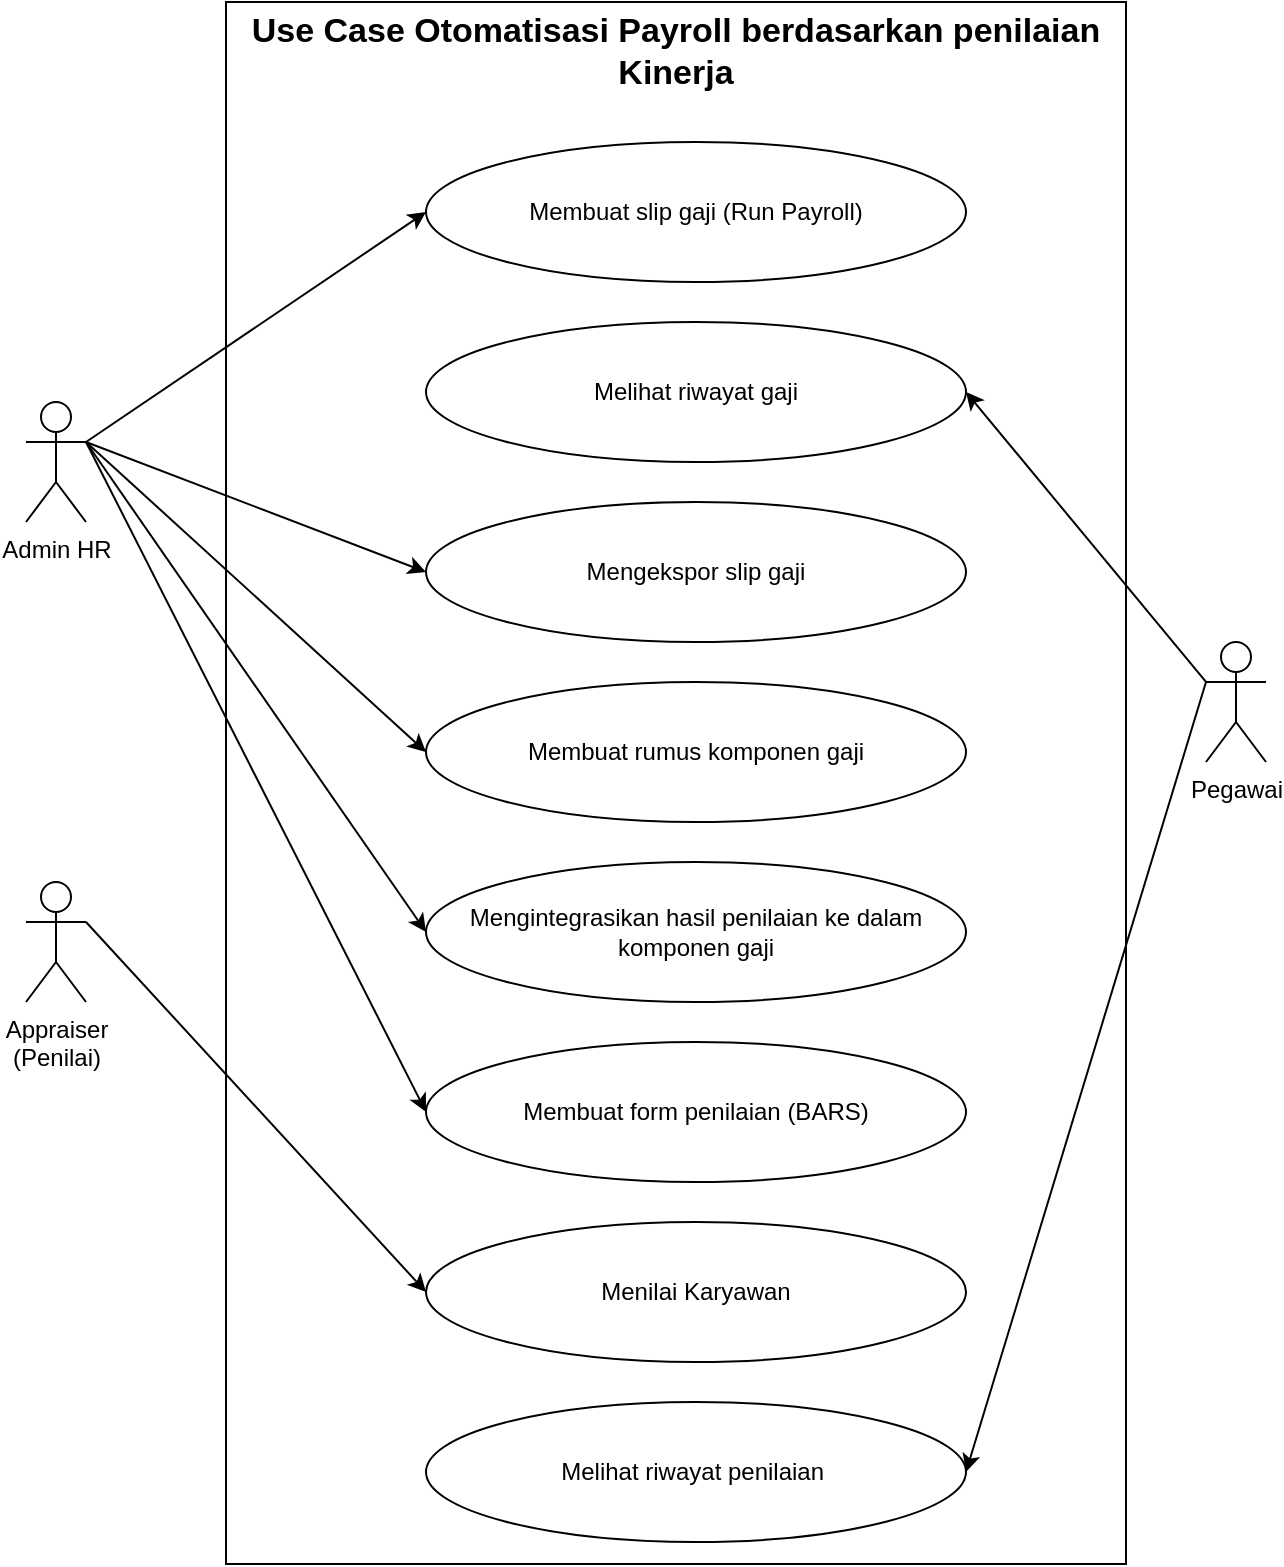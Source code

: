 <mxfile version="22.0.5" type="github" pages="4">
  <diagram name="Use Case" id="fZrtdtVvw1iG8bWocpHl">
    <mxGraphModel dx="1526" dy="766" grid="0" gridSize="10" guides="1" tooltips="1" connect="1" arrows="1" fold="1" page="1" pageScale="1" pageWidth="850" pageHeight="1100" math="0" shadow="0">
      <root>
        <mxCell id="0" />
        <mxCell id="1" parent="0" />
        <mxCell id="sxIQwb_I3t_nb9_98Hzz-22" value="" style="rounded=0;whiteSpace=wrap;html=1;fillColor=none;verticalAlign=bottom;" parent="1" vertex="1">
          <mxGeometry x="190" y="20" width="450" height="781" as="geometry" />
        </mxCell>
        <mxCell id="sxIQwb_I3t_nb9_98Hzz-1" value="Pegawai" style="shape=umlActor;verticalLabelPosition=bottom;verticalAlign=top;html=1;outlineConnect=0;" parent="1" vertex="1">
          <mxGeometry x="680" y="340" width="30" height="60" as="geometry" />
        </mxCell>
        <mxCell id="sxIQwb_I3t_nb9_98Hzz-2" value="Admin HR" style="shape=umlActor;verticalLabelPosition=bottom;verticalAlign=top;html=1;outlineConnect=0;" parent="1" vertex="1">
          <mxGeometry x="90" y="220" width="30" height="60" as="geometry" />
        </mxCell>
        <mxCell id="sxIQwb_I3t_nb9_98Hzz-3" value="Membuat rumus komponen gaji" style="ellipse;whiteSpace=wrap;html=1;" parent="1" vertex="1">
          <mxGeometry x="290" y="360" width="270" height="70" as="geometry" />
        </mxCell>
        <mxCell id="sxIQwb_I3t_nb9_98Hzz-4" value="Appraiser&lt;br&gt;(Penilai)" style="shape=umlActor;verticalLabelPosition=bottom;verticalAlign=top;html=1;outlineConnect=0;" parent="1" vertex="1">
          <mxGeometry x="90" y="460" width="30" height="60" as="geometry" />
        </mxCell>
        <mxCell id="sxIQwb_I3t_nb9_98Hzz-6" value="Mengekspor slip gaji" style="ellipse;whiteSpace=wrap;html=1;" parent="1" vertex="1">
          <mxGeometry x="290" y="270" width="270" height="70" as="geometry" />
        </mxCell>
        <mxCell id="sxIQwb_I3t_nb9_98Hzz-7" value="Membuat slip gaji (Run Payroll)" style="ellipse;whiteSpace=wrap;html=1;" parent="1" vertex="1">
          <mxGeometry x="290" y="90" width="270" height="70" as="geometry" />
        </mxCell>
        <mxCell id="sxIQwb_I3t_nb9_98Hzz-8" value="Mengintegrasikan hasil penilaian ke dalam komponen gaji" style="ellipse;whiteSpace=wrap;html=1;" parent="1" vertex="1">
          <mxGeometry x="290" y="450" width="270" height="70" as="geometry" />
        </mxCell>
        <mxCell id="sxIQwb_I3t_nb9_98Hzz-9" value="Melihat riwayat gaji" style="ellipse;whiteSpace=wrap;html=1;" parent="1" vertex="1">
          <mxGeometry x="290" y="180" width="270" height="70" as="geometry" />
        </mxCell>
        <mxCell id="sxIQwb_I3t_nb9_98Hzz-10" value="Menilai Karyawan" style="ellipse;whiteSpace=wrap;html=1;" parent="1" vertex="1">
          <mxGeometry x="290" y="630" width="270" height="70" as="geometry" />
        </mxCell>
        <mxCell id="sxIQwb_I3t_nb9_98Hzz-11" value="Membuat form penilaian (BARS)" style="ellipse;whiteSpace=wrap;html=1;" parent="1" vertex="1">
          <mxGeometry x="290" y="540" width="270" height="70" as="geometry" />
        </mxCell>
        <mxCell id="sxIQwb_I3t_nb9_98Hzz-12" value="Melihat riwayat penilaian&amp;nbsp;" style="ellipse;whiteSpace=wrap;html=1;" parent="1" vertex="1">
          <mxGeometry x="290" y="720" width="270" height="70" as="geometry" />
        </mxCell>
        <mxCell id="sxIQwb_I3t_nb9_98Hzz-13" value="" style="endArrow=classic;html=1;rounded=0;entryX=1;entryY=0.5;entryDx=0;entryDy=0;exitX=0;exitY=0.333;exitDx=0;exitDy=0;exitPerimeter=0;" parent="1" source="sxIQwb_I3t_nb9_98Hzz-1" target="sxIQwb_I3t_nb9_98Hzz-12" edge="1">
          <mxGeometry width="50" height="50" relative="1" as="geometry">
            <mxPoint x="590" y="440" as="sourcePoint" />
            <mxPoint x="640" y="390" as="targetPoint" />
          </mxGeometry>
        </mxCell>
        <mxCell id="sxIQwb_I3t_nb9_98Hzz-14" value="" style="endArrow=classic;html=1;rounded=0;exitX=0;exitY=0.333;exitDx=0;exitDy=0;exitPerimeter=0;entryX=1;entryY=0.5;entryDx=0;entryDy=0;" parent="1" source="sxIQwb_I3t_nb9_98Hzz-1" target="sxIQwb_I3t_nb9_98Hzz-9" edge="1">
          <mxGeometry width="50" height="50" relative="1" as="geometry">
            <mxPoint x="730" y="370" as="sourcePoint" />
            <mxPoint x="630" y="250" as="targetPoint" />
          </mxGeometry>
        </mxCell>
        <mxCell id="sxIQwb_I3t_nb9_98Hzz-15" value="" style="endArrow=classic;html=1;rounded=0;exitX=1;exitY=0.333;exitDx=0;exitDy=0;exitPerimeter=0;entryX=0;entryY=0.5;entryDx=0;entryDy=0;" parent="1" source="sxIQwb_I3t_nb9_98Hzz-2" target="sxIQwb_I3t_nb9_98Hzz-7" edge="1">
          <mxGeometry width="50" height="50" relative="1" as="geometry">
            <mxPoint x="730" y="370" as="sourcePoint" />
            <mxPoint x="550" y="265" as="targetPoint" />
          </mxGeometry>
        </mxCell>
        <mxCell id="sxIQwb_I3t_nb9_98Hzz-16" value="" style="endArrow=classic;html=1;rounded=0;exitX=1;exitY=0.333;exitDx=0;exitDy=0;exitPerimeter=0;entryX=0;entryY=0.5;entryDx=0;entryDy=0;" parent="1" source="sxIQwb_I3t_nb9_98Hzz-2" target="sxIQwb_I3t_nb9_98Hzz-6" edge="1">
          <mxGeometry width="50" height="50" relative="1" as="geometry">
            <mxPoint x="120" y="260" as="sourcePoint" />
            <mxPoint x="280" y="175" as="targetPoint" />
          </mxGeometry>
        </mxCell>
        <mxCell id="sxIQwb_I3t_nb9_98Hzz-17" value="" style="endArrow=classic;html=1;rounded=0;exitX=1;exitY=0.333;exitDx=0;exitDy=0;exitPerimeter=0;entryX=0;entryY=0.5;entryDx=0;entryDy=0;" parent="1" source="sxIQwb_I3t_nb9_98Hzz-2" target="sxIQwb_I3t_nb9_98Hzz-3" edge="1">
          <mxGeometry width="50" height="50" relative="1" as="geometry">
            <mxPoint x="120" y="260" as="sourcePoint" />
            <mxPoint x="280" y="355" as="targetPoint" />
          </mxGeometry>
        </mxCell>
        <mxCell id="sxIQwb_I3t_nb9_98Hzz-18" value="" style="endArrow=classic;html=1;rounded=0;exitX=1;exitY=0.333;exitDx=0;exitDy=0;exitPerimeter=0;entryX=0;entryY=0.5;entryDx=0;entryDy=0;" parent="1" source="sxIQwb_I3t_nb9_98Hzz-2" target="sxIQwb_I3t_nb9_98Hzz-8" edge="1">
          <mxGeometry width="50" height="50" relative="1" as="geometry">
            <mxPoint x="120" y="260" as="sourcePoint" />
            <mxPoint x="280" y="445" as="targetPoint" />
          </mxGeometry>
        </mxCell>
        <mxCell id="sxIQwb_I3t_nb9_98Hzz-19" value="" style="endArrow=classic;html=1;rounded=0;exitX=1;exitY=0.333;exitDx=0;exitDy=0;exitPerimeter=0;entryX=0;entryY=0.5;entryDx=0;entryDy=0;" parent="1" source="sxIQwb_I3t_nb9_98Hzz-2" target="sxIQwb_I3t_nb9_98Hzz-11" edge="1">
          <mxGeometry width="50" height="50" relative="1" as="geometry">
            <mxPoint x="120" y="260" as="sourcePoint" />
            <mxPoint x="280" y="535" as="targetPoint" />
          </mxGeometry>
        </mxCell>
        <mxCell id="sxIQwb_I3t_nb9_98Hzz-20" value="" style="endArrow=classic;html=1;rounded=0;exitX=1;exitY=0.333;exitDx=0;exitDy=0;exitPerimeter=0;entryX=0;entryY=0.5;entryDx=0;entryDy=0;" parent="1" source="sxIQwb_I3t_nb9_98Hzz-4" target="sxIQwb_I3t_nb9_98Hzz-10" edge="1">
          <mxGeometry width="50" height="50" relative="1" as="geometry">
            <mxPoint x="120" y="260" as="sourcePoint" />
            <mxPoint x="280" y="635" as="targetPoint" />
          </mxGeometry>
        </mxCell>
        <mxCell id="sxIQwb_I3t_nb9_98Hzz-23" value="&lt;b&gt;&lt;font style=&quot;font-size: 17px;&quot;&gt;Use Case Otomatisasi Payroll berdasarkan penilaian Kinerja&lt;/font&gt;&lt;/b&gt;" style="text;html=1;strokeColor=none;fillColor=none;align=center;verticalAlign=middle;whiteSpace=wrap;rounded=0;" parent="1" vertex="1">
          <mxGeometry x="180" y="30" width="470" height="30" as="geometry" />
        </mxCell>
      </root>
    </mxGraphModel>
  </diagram>
  <diagram id="D-c_qkVQhmyZWwqs4uyo" name="Activity Diagram">
    <mxGraphModel dx="2236" dy="721" grid="0" gridSize="10" guides="1" tooltips="1" connect="1" arrows="1" fold="1" page="0" pageScale="1" pageWidth="850" pageHeight="1100" math="0" shadow="0">
      <root>
        <mxCell id="0" />
        <mxCell id="1" parent="0" />
        <mxCell id="Im_IDdCaQdYYhjCN_loz-68" value="a" style="group" parent="1" vertex="1" connectable="0">
          <mxGeometry x="400" y="80" width="280" height="510" as="geometry" />
        </mxCell>
        <mxCell id="Im_IDdCaQdYYhjCN_loz-69" value="&lt;b&gt;Sistem&lt;/b&gt;" style="rounded=0;whiteSpace=wrap;html=1;" parent="Im_IDdCaQdYYhjCN_loz-68" vertex="1">
          <mxGeometry width="280" height="40" as="geometry" />
        </mxCell>
        <mxCell id="Im_IDdCaQdYYhjCN_loz-70" value="" style="rounded=0;whiteSpace=wrap;html=1;fillColor=none;" parent="Im_IDdCaQdYYhjCN_loz-68" vertex="1">
          <mxGeometry y="40" width="280" height="470" as="geometry" />
        </mxCell>
        <mxCell id="Im_IDdCaQdYYhjCN_loz-73" value="Tampilkan halaman data formulir" style="rounded=1;whiteSpace=wrap;html=1;arcSize=40;fontColor=#000000;fillColor=#ffffc0;strokeColor=#ff0000;" parent="Im_IDdCaQdYYhjCN_loz-68" vertex="1">
          <mxGeometry x="80" y="100" width="120" height="40" as="geometry" />
        </mxCell>
        <mxCell id="Im_IDdCaQdYYhjCN_loz-83" value="Menampilkan formulir BARS" style="rounded=1;whiteSpace=wrap;html=1;arcSize=40;fontColor=#000000;fillColor=#ffffc0;strokeColor=#ff0000;" parent="Im_IDdCaQdYYhjCN_loz-68" vertex="1">
          <mxGeometry x="80" y="170" width="120" height="40" as="geometry" />
        </mxCell>
        <mxCell id="Im_IDdCaQdYYhjCN_loz-89" value="Menyimpan data formulir" style="rounded=1;whiteSpace=wrap;html=1;arcSize=40;fontColor=#000000;fillColor=#ffffc0;strokeColor=#ff0000;" parent="Im_IDdCaQdYYhjCN_loz-68" vertex="1">
          <mxGeometry x="70" y="330" width="120" height="40" as="geometry" />
        </mxCell>
        <mxCell id="Im_IDdCaQdYYhjCN_loz-94" value="Tampilkan halaman data formulir" style="rounded=1;whiteSpace=wrap;html=1;arcSize=40;fontColor=#000000;fillColor=#ffffc0;strokeColor=#ff0000;" parent="Im_IDdCaQdYYhjCN_loz-68" vertex="1">
          <mxGeometry x="70" y="400" width="120" height="40" as="geometry" />
        </mxCell>
        <mxCell id="Im_IDdCaQdYYhjCN_loz-95" value="" style="edgeStyle=orthogonalEdgeStyle;html=1;verticalAlign=bottom;endArrow=open;endSize=8;strokeColor=#ff0000;rounded=0;entryX=0.5;entryY=0;entryDx=0;entryDy=0;exitX=0.5;exitY=1;exitDx=0;exitDy=0;" parent="Im_IDdCaQdYYhjCN_loz-68" source="Im_IDdCaQdYYhjCN_loz-89" target="Im_IDdCaQdYYhjCN_loz-94" edge="1">
          <mxGeometry relative="1" as="geometry">
            <mxPoint x="80" y="360" as="targetPoint" />
            <mxPoint x="-70" y="360" as="sourcePoint" />
          </mxGeometry>
        </mxCell>
        <mxCell id="Im_IDdCaQdYYhjCN_loz-96" value="" style="ellipse;html=1;shape=endState;fillColor=#000000;strokeColor=#ff0000;" parent="Im_IDdCaQdYYhjCN_loz-68" vertex="1">
          <mxGeometry x="115" y="470" width="30" height="30" as="geometry" />
        </mxCell>
        <mxCell id="Im_IDdCaQdYYhjCN_loz-97" value="" style="edgeStyle=orthogonalEdgeStyle;html=1;verticalAlign=bottom;endArrow=open;endSize=8;strokeColor=#ff0000;rounded=0;entryX=0.5;entryY=0;entryDx=0;entryDy=0;exitX=0.5;exitY=1;exitDx=0;exitDy=0;" parent="Im_IDdCaQdYYhjCN_loz-68" source="Im_IDdCaQdYYhjCN_loz-94" target="Im_IDdCaQdYYhjCN_loz-96" edge="1">
          <mxGeometry relative="1" as="geometry">
            <mxPoint x="140" y="410" as="targetPoint" />
            <mxPoint x="140" y="380" as="sourcePoint" />
          </mxGeometry>
        </mxCell>
        <mxCell id="Im_IDdCaQdYYhjCN_loz-11" value="&lt;b&gt;&lt;font style=&quot;font-size: 15px;&quot;&gt;Membuat formulir Penilaian&lt;/font&gt;&lt;/b&gt;" style="text;html=1;strokeColor=none;fillColor=none;align=center;verticalAlign=middle;whiteSpace=wrap;rounded=0;" parent="1" vertex="1">
          <mxGeometry x="120" y="40" width="560" height="30" as="geometry" />
        </mxCell>
        <mxCell id="Im_IDdCaQdYYhjCN_loz-65" value="" style="group;fillColor=none;labelBackgroundColor=none;" parent="1" vertex="1" connectable="0">
          <mxGeometry x="120" y="80" width="280" height="510" as="geometry" />
        </mxCell>
        <mxCell id="Im_IDdCaQdYYhjCN_loz-66" value="" style="group" parent="Im_IDdCaQdYYhjCN_loz-65" vertex="1" connectable="0">
          <mxGeometry width="280" height="510" as="geometry" />
        </mxCell>
        <mxCell id="Im_IDdCaQdYYhjCN_loz-63" value="&lt;b&gt;Admin HR&lt;/b&gt;" style="rounded=0;whiteSpace=wrap;html=1;" parent="Im_IDdCaQdYYhjCN_loz-66" vertex="1">
          <mxGeometry width="280" height="40" as="geometry" />
        </mxCell>
        <mxCell id="Im_IDdCaQdYYhjCN_loz-62" value="" style="rounded=0;whiteSpace=wrap;html=1;fillColor=none;" parent="Im_IDdCaQdYYhjCN_loz-66" vertex="1">
          <mxGeometry y="40" width="280" height="470" as="geometry" />
        </mxCell>
        <mxCell id="Im_IDdCaQdYYhjCN_loz-71" value="Klik menu BARS" style="rounded=1;whiteSpace=wrap;html=1;arcSize=40;fontColor=#000000;fillColor=#ffffc0;strokeColor=#ff0000;" parent="Im_IDdCaQdYYhjCN_loz-66" vertex="1">
          <mxGeometry x="80" y="100" width="120" height="40" as="geometry" />
        </mxCell>
        <mxCell id="Im_IDdCaQdYYhjCN_loz-81" value="Klik tombol Add" style="rounded=1;whiteSpace=wrap;html=1;arcSize=40;fontColor=#000000;fillColor=#ffffc0;strokeColor=#ff0000;" parent="Im_IDdCaQdYYhjCN_loz-66" vertex="1">
          <mxGeometry x="80" y="170" width="120" height="40" as="geometry" />
        </mxCell>
        <mxCell id="Im_IDdCaQdYYhjCN_loz-85" value="mengisi data kriteria, sub kriteria, dan skala penilaian" style="rounded=1;whiteSpace=wrap;html=1;arcSize=40;fontColor=#000000;fillColor=#ffffc0;strokeColor=#ff0000;" parent="Im_IDdCaQdYYhjCN_loz-66" vertex="1">
          <mxGeometry x="50" y="240" width="180" height="60" as="geometry" />
        </mxCell>
        <mxCell id="Im_IDdCaQdYYhjCN_loz-86" value="Klik tombol simpan" style="rounded=1;whiteSpace=wrap;html=1;arcSize=40;fontColor=#000000;fillColor=#ffffc0;strokeColor=#ff0000;" parent="Im_IDdCaQdYYhjCN_loz-66" vertex="1">
          <mxGeometry x="80" y="330" width="120" height="40" as="geometry" />
        </mxCell>
        <mxCell id="Im_IDdCaQdYYhjCN_loz-91" value="" style="ellipse;html=1;shape=startState;fillColor=#000000;strokeColor=#ff0000;" parent="Im_IDdCaQdYYhjCN_loz-66" vertex="1">
          <mxGeometry x="125" y="50" width="30" height="30" as="geometry" />
        </mxCell>
        <mxCell id="Im_IDdCaQdYYhjCN_loz-92" value="" style="edgeStyle=orthogonalEdgeStyle;html=1;verticalAlign=bottom;endArrow=open;endSize=8;strokeColor=#ff0000;rounded=0;" parent="Im_IDdCaQdYYhjCN_loz-66" source="Im_IDdCaQdYYhjCN_loz-91" edge="1">
          <mxGeometry relative="1" as="geometry">
            <mxPoint x="140" y="90" as="targetPoint" />
          </mxGeometry>
        </mxCell>
        <mxCell id="Im_IDdCaQdYYhjCN_loz-72" value="" style="edgeStyle=orthogonalEdgeStyle;html=1;verticalAlign=bottom;endArrow=open;endSize=8;strokeColor=#ff0000;rounded=0;entryX=0;entryY=0.5;entryDx=0;entryDy=0;" parent="1" source="Im_IDdCaQdYYhjCN_loz-71" target="Im_IDdCaQdYYhjCN_loz-73" edge="1">
          <mxGeometry relative="1" as="geometry">
            <mxPoint x="260" y="270" as="targetPoint" />
          </mxGeometry>
        </mxCell>
        <mxCell id="Im_IDdCaQdYYhjCN_loz-82" value="" style="edgeStyle=orthogonalEdgeStyle;html=1;verticalAlign=bottom;endArrow=open;endSize=8;strokeColor=#ff0000;rounded=0;entryX=0.5;entryY=0;entryDx=0;entryDy=0;exitX=0.5;exitY=1;exitDx=0;exitDy=0;" parent="1" source="Im_IDdCaQdYYhjCN_loz-73" target="Im_IDdCaQdYYhjCN_loz-81" edge="1">
          <mxGeometry relative="1" as="geometry">
            <mxPoint x="490" y="200" as="targetPoint" />
            <mxPoint x="330" y="200" as="sourcePoint" />
          </mxGeometry>
        </mxCell>
        <mxCell id="Im_IDdCaQdYYhjCN_loz-88" value="" style="edgeStyle=orthogonalEdgeStyle;html=1;verticalAlign=bottom;endArrow=open;endSize=8;strokeColor=#ff0000;rounded=0;" parent="1" target="Im_IDdCaQdYYhjCN_loz-86" edge="1">
          <mxGeometry relative="1" as="geometry">
            <mxPoint x="270" y="330" as="targetPoint" />
            <mxPoint x="260" y="380" as="sourcePoint" />
          </mxGeometry>
        </mxCell>
        <mxCell id="Im_IDdCaQdYYhjCN_loz-90" value="" style="edgeStyle=orthogonalEdgeStyle;html=1;verticalAlign=bottom;endArrow=open;endSize=8;strokeColor=#ff0000;rounded=0;entryX=0;entryY=0.5;entryDx=0;entryDy=0;exitX=1;exitY=0.5;exitDx=0;exitDy=0;" parent="1" source="Im_IDdCaQdYYhjCN_loz-86" target="Im_IDdCaQdYYhjCN_loz-89" edge="1">
          <mxGeometry relative="1" as="geometry">
            <mxPoint x="270" y="420" as="targetPoint" />
            <mxPoint x="270" y="390" as="sourcePoint" />
          </mxGeometry>
        </mxCell>
        <mxCell id="Im_IDdCaQdYYhjCN_loz-87" value="" style="edgeStyle=orthogonalEdgeStyle;html=1;verticalAlign=bottom;endArrow=open;endSize=8;strokeColor=#ff0000;rounded=0;exitX=1;exitY=0.5;exitDx=0;exitDy=0;entryX=0;entryY=0.5;entryDx=0;entryDy=0;" parent="1" source="Im_IDdCaQdYYhjCN_loz-81" target="Im_IDdCaQdYYhjCN_loz-83" edge="1">
          <mxGeometry relative="1" as="geometry">
            <mxPoint x="270" y="250" as="targetPoint" />
            <mxPoint x="550" y="220" as="sourcePoint" />
          </mxGeometry>
        </mxCell>
        <mxCell id="Im_IDdCaQdYYhjCN_loz-93" value="" style="edgeStyle=orthogonalEdgeStyle;html=1;verticalAlign=bottom;endArrow=open;endSize=8;strokeColor=#ff0000;rounded=0;exitX=0.5;exitY=1;exitDx=0;exitDy=0;" parent="1" source="Im_IDdCaQdYYhjCN_loz-83" target="Im_IDdCaQdYYhjCN_loz-85" edge="1">
          <mxGeometry relative="1" as="geometry">
            <mxPoint x="490" y="280" as="targetPoint" />
            <mxPoint x="330" y="280" as="sourcePoint" />
          </mxGeometry>
        </mxCell>
        <mxCell id="Im_IDdCaQdYYhjCN_loz-126" value="a" style="group" parent="1" vertex="1" connectable="0">
          <mxGeometry x="400" y="760" width="280" height="510" as="geometry" />
        </mxCell>
        <mxCell id="Im_IDdCaQdYYhjCN_loz-127" value="&lt;b&gt;Sistem&lt;/b&gt;" style="rounded=0;whiteSpace=wrap;html=1;" parent="Im_IDdCaQdYYhjCN_loz-126" vertex="1">
          <mxGeometry width="280" height="40" as="geometry" />
        </mxCell>
        <mxCell id="Im_IDdCaQdYYhjCN_loz-128" value="" style="rounded=0;whiteSpace=wrap;html=1;fillColor=none;" parent="Im_IDdCaQdYYhjCN_loz-126" vertex="1">
          <mxGeometry y="40" width="280" height="470" as="geometry" />
        </mxCell>
        <mxCell id="Im_IDdCaQdYYhjCN_loz-129" value="Tampilkan halaman data appraisers" style="rounded=1;whiteSpace=wrap;html=1;arcSize=40;fontColor=#000000;fillColor=#ffffc0;strokeColor=#ff0000;" parent="Im_IDdCaQdYYhjCN_loz-126" vertex="1">
          <mxGeometry x="80" y="100" width="120" height="40" as="geometry" />
        </mxCell>
        <mxCell id="Im_IDdCaQdYYhjCN_loz-130" value="Menampilkan data karyawan dan appraisers" style="rounded=1;whiteSpace=wrap;html=1;arcSize=40;fontColor=#000000;fillColor=#ffffc0;strokeColor=#ff0000;" parent="Im_IDdCaQdYYhjCN_loz-126" vertex="1">
          <mxGeometry x="80" y="170" width="130" height="60" as="geometry" />
        </mxCell>
        <mxCell id="Im_IDdCaQdYYhjCN_loz-131" value="Menyimpan data" style="rounded=1;whiteSpace=wrap;html=1;arcSize=40;fontColor=#000000;fillColor=#ffffc0;strokeColor=#ff0000;" parent="Im_IDdCaQdYYhjCN_loz-126" vertex="1">
          <mxGeometry x="70" y="340" width="120" height="40" as="geometry" />
        </mxCell>
        <mxCell id="Im_IDdCaQdYYhjCN_loz-132" value="Tampilkan halaman data appraisers" style="rounded=1;whiteSpace=wrap;html=1;arcSize=40;fontColor=#000000;fillColor=#ffffc0;strokeColor=#ff0000;" parent="Im_IDdCaQdYYhjCN_loz-126" vertex="1">
          <mxGeometry x="70" y="400" width="120" height="40" as="geometry" />
        </mxCell>
        <mxCell id="Im_IDdCaQdYYhjCN_loz-133" value="" style="edgeStyle=orthogonalEdgeStyle;html=1;verticalAlign=bottom;endArrow=open;endSize=8;strokeColor=#ff0000;rounded=0;entryX=0.5;entryY=0;entryDx=0;entryDy=0;exitX=0.5;exitY=1;exitDx=0;exitDy=0;" parent="Im_IDdCaQdYYhjCN_loz-126" source="Im_IDdCaQdYYhjCN_loz-131" target="Im_IDdCaQdYYhjCN_loz-132" edge="1">
          <mxGeometry relative="1" as="geometry">
            <mxPoint x="80" y="360" as="targetPoint" />
            <mxPoint x="-70" y="360" as="sourcePoint" />
          </mxGeometry>
        </mxCell>
        <mxCell id="Im_IDdCaQdYYhjCN_loz-134" value="" style="ellipse;html=1;shape=endState;fillColor=#000000;strokeColor=#ff0000;" parent="Im_IDdCaQdYYhjCN_loz-126" vertex="1">
          <mxGeometry x="115" y="470" width="30" height="30" as="geometry" />
        </mxCell>
        <mxCell id="Im_IDdCaQdYYhjCN_loz-135" value="" style="edgeStyle=orthogonalEdgeStyle;html=1;verticalAlign=bottom;endArrow=open;endSize=8;strokeColor=#ff0000;rounded=0;entryX=0.5;entryY=0;entryDx=0;entryDy=0;exitX=0.5;exitY=1;exitDx=0;exitDy=0;" parent="Im_IDdCaQdYYhjCN_loz-126" source="Im_IDdCaQdYYhjCN_loz-132" target="Im_IDdCaQdYYhjCN_loz-134" edge="1">
          <mxGeometry relative="1" as="geometry">
            <mxPoint x="140" y="410" as="targetPoint" />
            <mxPoint x="140" y="380" as="sourcePoint" />
          </mxGeometry>
        </mxCell>
        <mxCell id="Im_IDdCaQdYYhjCN_loz-136" value="&lt;b&gt;&lt;font style=&quot;font-size: 15px;&quot;&gt;Menetapkan appraiser ke karyawan&lt;/font&gt;&lt;/b&gt;" style="text;html=1;strokeColor=none;fillColor=none;align=center;verticalAlign=middle;whiteSpace=wrap;rounded=0;" parent="1" vertex="1">
          <mxGeometry x="120" y="720" width="560" height="30" as="geometry" />
        </mxCell>
        <mxCell id="Im_IDdCaQdYYhjCN_loz-137" value="" style="group;fillColor=none;labelBackgroundColor=none;" parent="1" vertex="1" connectable="0">
          <mxGeometry x="120" y="760" width="280" height="510" as="geometry" />
        </mxCell>
        <mxCell id="Im_IDdCaQdYYhjCN_loz-138" value="" style="group" parent="Im_IDdCaQdYYhjCN_loz-137" vertex="1" connectable="0">
          <mxGeometry width="280" height="510" as="geometry" />
        </mxCell>
        <mxCell id="Im_IDdCaQdYYhjCN_loz-139" value="&lt;b&gt;Admin HR&lt;/b&gt;" style="rounded=0;whiteSpace=wrap;html=1;" parent="Im_IDdCaQdYYhjCN_loz-138" vertex="1">
          <mxGeometry width="280" height="40" as="geometry" />
        </mxCell>
        <mxCell id="Im_IDdCaQdYYhjCN_loz-140" value="" style="rounded=0;whiteSpace=wrap;html=1;fillColor=none;" parent="Im_IDdCaQdYYhjCN_loz-138" vertex="1">
          <mxGeometry y="40" width="280" height="470" as="geometry" />
        </mxCell>
        <mxCell id="Im_IDdCaQdYYhjCN_loz-141" value="Klik menu Assign Appraisers" style="rounded=1;whiteSpace=wrap;html=1;arcSize=40;fontColor=#000000;fillColor=#ffffc0;strokeColor=#ff0000;" parent="Im_IDdCaQdYYhjCN_loz-138" vertex="1">
          <mxGeometry x="80" y="100" width="120" height="40" as="geometry" />
        </mxCell>
        <mxCell id="Im_IDdCaQdYYhjCN_loz-142" value="Klik tombol Add" style="rounded=1;whiteSpace=wrap;html=1;arcSize=40;fontColor=#000000;fillColor=#ffffc0;strokeColor=#ff0000;" parent="Im_IDdCaQdYYhjCN_loz-138" vertex="1">
          <mxGeometry x="80" y="180" width="120" height="40" as="geometry" />
        </mxCell>
        <mxCell id="Im_IDdCaQdYYhjCN_loz-143" value="Menghubungkan data karyawan dengan appraiser" style="rounded=1;whiteSpace=wrap;html=1;arcSize=40;fontColor=#000000;fillColor=#ffffc0;strokeColor=#ff0000;" parent="Im_IDdCaQdYYhjCN_loz-138" vertex="1">
          <mxGeometry x="50" y="250" width="180" height="60" as="geometry" />
        </mxCell>
        <mxCell id="Im_IDdCaQdYYhjCN_loz-144" value="Klik tombol simpan" style="rounded=1;whiteSpace=wrap;html=1;arcSize=40;fontColor=#000000;fillColor=#ffffc0;strokeColor=#ff0000;" parent="Im_IDdCaQdYYhjCN_loz-138" vertex="1">
          <mxGeometry x="80" y="340" width="120" height="40" as="geometry" />
        </mxCell>
        <mxCell id="Im_IDdCaQdYYhjCN_loz-145" value="" style="ellipse;html=1;shape=startState;fillColor=#000000;strokeColor=#ff0000;" parent="Im_IDdCaQdYYhjCN_loz-138" vertex="1">
          <mxGeometry x="125" y="50" width="30" height="30" as="geometry" />
        </mxCell>
        <mxCell id="Im_IDdCaQdYYhjCN_loz-146" value="" style="edgeStyle=orthogonalEdgeStyle;html=1;verticalAlign=bottom;endArrow=open;endSize=8;strokeColor=#ff0000;rounded=0;" parent="Im_IDdCaQdYYhjCN_loz-138" source="Im_IDdCaQdYYhjCN_loz-145" edge="1">
          <mxGeometry relative="1" as="geometry">
            <mxPoint x="140" y="90" as="targetPoint" />
          </mxGeometry>
        </mxCell>
        <mxCell id="Im_IDdCaQdYYhjCN_loz-149" value="" style="edgeStyle=orthogonalEdgeStyle;html=1;verticalAlign=bottom;endArrow=open;endSize=8;strokeColor=#ff0000;rounded=0;exitX=0.5;exitY=1;exitDx=0;exitDy=0;" parent="Im_IDdCaQdYYhjCN_loz-138" source="Im_IDdCaQdYYhjCN_loz-143" target="Im_IDdCaQdYYhjCN_loz-144" edge="1">
          <mxGeometry relative="1" as="geometry">
            <mxPoint x="150" y="250" as="targetPoint" />
            <mxPoint x="200" y="660" as="sourcePoint" />
            <Array as="points" />
          </mxGeometry>
        </mxCell>
        <mxCell id="Im_IDdCaQdYYhjCN_loz-147" value="" style="edgeStyle=orthogonalEdgeStyle;html=1;verticalAlign=bottom;endArrow=open;endSize=8;strokeColor=#ff0000;rounded=0;entryX=0;entryY=0.5;entryDx=0;entryDy=0;" parent="1" source="Im_IDdCaQdYYhjCN_loz-141" target="Im_IDdCaQdYYhjCN_loz-129" edge="1">
          <mxGeometry relative="1" as="geometry">
            <mxPoint x="260" y="950" as="targetPoint" />
          </mxGeometry>
        </mxCell>
        <mxCell id="Im_IDdCaQdYYhjCN_loz-148" value="" style="edgeStyle=orthogonalEdgeStyle;html=1;verticalAlign=bottom;endArrow=open;endSize=8;strokeColor=#ff0000;rounded=0;entryX=0.5;entryY=0;entryDx=0;entryDy=0;exitX=0.5;exitY=1;exitDx=0;exitDy=0;" parent="1" source="Im_IDdCaQdYYhjCN_loz-129" target="Im_IDdCaQdYYhjCN_loz-142" edge="1">
          <mxGeometry relative="1" as="geometry">
            <mxPoint x="490" y="880" as="targetPoint" />
            <mxPoint x="330" y="880" as="sourcePoint" />
          </mxGeometry>
        </mxCell>
        <mxCell id="Im_IDdCaQdYYhjCN_loz-150" value="" style="edgeStyle=orthogonalEdgeStyle;html=1;verticalAlign=bottom;endArrow=open;endSize=8;strokeColor=#ff0000;rounded=0;entryX=0;entryY=0.5;entryDx=0;entryDy=0;exitX=1;exitY=0.5;exitDx=0;exitDy=0;" parent="1" source="Im_IDdCaQdYYhjCN_loz-144" target="Im_IDdCaQdYYhjCN_loz-131" edge="1">
          <mxGeometry relative="1" as="geometry">
            <mxPoint x="270" y="1100" as="targetPoint" />
            <mxPoint x="270" y="1070" as="sourcePoint" />
          </mxGeometry>
        </mxCell>
        <mxCell id="Im_IDdCaQdYYhjCN_loz-151" value="" style="edgeStyle=orthogonalEdgeStyle;html=1;verticalAlign=bottom;endArrow=open;endSize=8;strokeColor=#ff0000;rounded=0;exitX=1;exitY=0.5;exitDx=0;exitDy=0;entryX=0;entryY=0.5;entryDx=0;entryDy=0;" parent="1" source="Im_IDdCaQdYYhjCN_loz-142" target="Im_IDdCaQdYYhjCN_loz-130" edge="1">
          <mxGeometry relative="1" as="geometry">
            <mxPoint x="270" y="930" as="targetPoint" />
            <mxPoint x="550" y="900" as="sourcePoint" />
          </mxGeometry>
        </mxCell>
        <mxCell id="Im_IDdCaQdYYhjCN_loz-152" value="" style="edgeStyle=orthogonalEdgeStyle;html=1;verticalAlign=bottom;endArrow=open;endSize=8;strokeColor=#ff0000;rounded=0;exitX=0.5;exitY=1;exitDx=0;exitDy=0;" parent="1" source="Im_IDdCaQdYYhjCN_loz-130" target="Im_IDdCaQdYYhjCN_loz-143" edge="1">
          <mxGeometry relative="1" as="geometry">
            <mxPoint x="490" y="960" as="targetPoint" />
            <mxPoint x="330" y="960" as="sourcePoint" />
          </mxGeometry>
        </mxCell>
        <mxCell id="Im_IDdCaQdYYhjCN_loz-237" value="a" style="group" parent="1" vertex="1" connectable="0">
          <mxGeometry x="-350" y="80" width="280" height="510" as="geometry" />
        </mxCell>
        <mxCell id="Im_IDdCaQdYYhjCN_loz-238" value="&lt;b&gt;Sistem&lt;/b&gt;" style="rounded=0;whiteSpace=wrap;html=1;" parent="Im_IDdCaQdYYhjCN_loz-237" vertex="1">
          <mxGeometry width="280" height="40" as="geometry" />
        </mxCell>
        <mxCell id="Im_IDdCaQdYYhjCN_loz-239" value="" style="rounded=0;whiteSpace=wrap;html=1;fillColor=none;" parent="Im_IDdCaQdYYhjCN_loz-237" vertex="1">
          <mxGeometry y="40" width="280" height="470" as="geometry" />
        </mxCell>
        <mxCell id="Im_IDdCaQdYYhjCN_loz-240" value="Tampilkan halaman data BARS" style="rounded=1;whiteSpace=wrap;html=1;arcSize=40;fontColor=#000000;fillColor=#ffffc0;strokeColor=#ff0000;" parent="Im_IDdCaQdYYhjCN_loz-237" vertex="1">
          <mxGeometry x="80" y="100" width="120" height="40" as="geometry" />
        </mxCell>
        <mxCell id="Im_IDdCaQdYYhjCN_loz-241" value="Menampilkan data template BARS dan karyawan" style="rounded=1;whiteSpace=wrap;html=1;arcSize=40;fontColor=#000000;fillColor=#ffffc0;strokeColor=#ff0000;" parent="Im_IDdCaQdYYhjCN_loz-237" vertex="1">
          <mxGeometry x="80" y="170" width="130" height="60" as="geometry" />
        </mxCell>
        <mxCell id="Im_IDdCaQdYYhjCN_loz-242" value="Menyimpan data" style="rounded=1;whiteSpace=wrap;html=1;arcSize=40;fontColor=#000000;fillColor=#ffffc0;strokeColor=#ff0000;" parent="Im_IDdCaQdYYhjCN_loz-237" vertex="1">
          <mxGeometry x="70" y="340" width="120" height="40" as="geometry" />
        </mxCell>
        <mxCell id="Im_IDdCaQdYYhjCN_loz-243" value="Tampilkan halaman data BARS" style="rounded=1;whiteSpace=wrap;html=1;arcSize=40;fontColor=#000000;fillColor=#ffffc0;strokeColor=#ff0000;" parent="Im_IDdCaQdYYhjCN_loz-237" vertex="1">
          <mxGeometry x="70" y="400" width="120" height="40" as="geometry" />
        </mxCell>
        <mxCell id="Im_IDdCaQdYYhjCN_loz-244" value="" style="edgeStyle=orthogonalEdgeStyle;html=1;verticalAlign=bottom;endArrow=open;endSize=8;strokeColor=#ff0000;rounded=0;entryX=0.5;entryY=0;entryDx=0;entryDy=0;exitX=0.5;exitY=1;exitDx=0;exitDy=0;" parent="Im_IDdCaQdYYhjCN_loz-237" source="Im_IDdCaQdYYhjCN_loz-242" target="Im_IDdCaQdYYhjCN_loz-243" edge="1">
          <mxGeometry relative="1" as="geometry">
            <mxPoint x="80" y="360" as="targetPoint" />
            <mxPoint x="-70" y="360" as="sourcePoint" />
          </mxGeometry>
        </mxCell>
        <mxCell id="Im_IDdCaQdYYhjCN_loz-245" value="" style="ellipse;html=1;shape=endState;fillColor=#000000;strokeColor=#ff0000;" parent="Im_IDdCaQdYYhjCN_loz-237" vertex="1">
          <mxGeometry x="115" y="470" width="30" height="30" as="geometry" />
        </mxCell>
        <mxCell id="Im_IDdCaQdYYhjCN_loz-246" value="" style="edgeStyle=orthogonalEdgeStyle;html=1;verticalAlign=bottom;endArrow=open;endSize=8;strokeColor=#ff0000;rounded=0;entryX=0.5;entryY=0;entryDx=0;entryDy=0;exitX=0.5;exitY=1;exitDx=0;exitDy=0;" parent="Im_IDdCaQdYYhjCN_loz-237" source="Im_IDdCaQdYYhjCN_loz-243" target="Im_IDdCaQdYYhjCN_loz-245" edge="1">
          <mxGeometry relative="1" as="geometry">
            <mxPoint x="140" y="410" as="targetPoint" />
            <mxPoint x="140" y="380" as="sourcePoint" />
          </mxGeometry>
        </mxCell>
        <mxCell id="Im_IDdCaQdYYhjCN_loz-247" value="&lt;b&gt;&lt;font style=&quot;font-size: 15px;&quot;&gt;Menetapkan template BARS ke karyawan&lt;/font&gt;&lt;/b&gt;" style="text;html=1;strokeColor=none;fillColor=none;align=center;verticalAlign=middle;whiteSpace=wrap;rounded=0;" parent="1" vertex="1">
          <mxGeometry x="-630" y="40" width="560" height="30" as="geometry" />
        </mxCell>
        <mxCell id="Im_IDdCaQdYYhjCN_loz-248" value="" style="group;fillColor=none;labelBackgroundColor=none;" parent="1" vertex="1" connectable="0">
          <mxGeometry x="-630" y="80" width="280" height="510" as="geometry" />
        </mxCell>
        <mxCell id="Im_IDdCaQdYYhjCN_loz-249" value="" style="group" parent="Im_IDdCaQdYYhjCN_loz-248" vertex="1" connectable="0">
          <mxGeometry width="280" height="510" as="geometry" />
        </mxCell>
        <mxCell id="Im_IDdCaQdYYhjCN_loz-250" value="&lt;b&gt;Admin HR&lt;/b&gt;" style="rounded=0;whiteSpace=wrap;html=1;" parent="Im_IDdCaQdYYhjCN_loz-249" vertex="1">
          <mxGeometry width="280" height="40" as="geometry" />
        </mxCell>
        <mxCell id="Im_IDdCaQdYYhjCN_loz-251" value="" style="rounded=0;whiteSpace=wrap;html=1;fillColor=none;" parent="Im_IDdCaQdYYhjCN_loz-249" vertex="1">
          <mxGeometry y="40" width="280" height="470" as="geometry" />
        </mxCell>
        <mxCell id="Im_IDdCaQdYYhjCN_loz-252" value="Klik menu Assign Performance Review" style="rounded=1;whiteSpace=wrap;html=1;arcSize=40;fontColor=#000000;fillColor=#ffffc0;strokeColor=#ff0000;" parent="Im_IDdCaQdYYhjCN_loz-249" vertex="1">
          <mxGeometry x="70" y="100" width="140" height="40" as="geometry" />
        </mxCell>
        <mxCell id="Im_IDdCaQdYYhjCN_loz-253" value="Klik tombol Add" style="rounded=1;whiteSpace=wrap;html=1;arcSize=40;fontColor=#000000;fillColor=#ffffc0;strokeColor=#ff0000;" parent="Im_IDdCaQdYYhjCN_loz-249" vertex="1">
          <mxGeometry x="80" y="180" width="120" height="40" as="geometry" />
        </mxCell>
        <mxCell id="Im_IDdCaQdYYhjCN_loz-254" value="Menghubungkan template ke karyawan" style="rounded=1;whiteSpace=wrap;html=1;arcSize=40;fontColor=#000000;fillColor=#ffffc0;strokeColor=#ff0000;" parent="Im_IDdCaQdYYhjCN_loz-249" vertex="1">
          <mxGeometry x="50" y="250" width="180" height="60" as="geometry" />
        </mxCell>
        <mxCell id="Im_IDdCaQdYYhjCN_loz-255" value="Klik tombol simpan" style="rounded=1;whiteSpace=wrap;html=1;arcSize=40;fontColor=#000000;fillColor=#ffffc0;strokeColor=#ff0000;" parent="Im_IDdCaQdYYhjCN_loz-249" vertex="1">
          <mxGeometry x="80" y="340" width="120" height="40" as="geometry" />
        </mxCell>
        <mxCell id="Im_IDdCaQdYYhjCN_loz-256" value="" style="ellipse;html=1;shape=startState;fillColor=#000000;strokeColor=#ff0000;" parent="Im_IDdCaQdYYhjCN_loz-249" vertex="1">
          <mxGeometry x="125" y="50" width="30" height="30" as="geometry" />
        </mxCell>
        <mxCell id="Im_IDdCaQdYYhjCN_loz-257" value="" style="edgeStyle=orthogonalEdgeStyle;html=1;verticalAlign=bottom;endArrow=open;endSize=8;strokeColor=#ff0000;rounded=0;" parent="Im_IDdCaQdYYhjCN_loz-249" source="Im_IDdCaQdYYhjCN_loz-256" edge="1">
          <mxGeometry relative="1" as="geometry">
            <mxPoint x="140" y="90" as="targetPoint" />
          </mxGeometry>
        </mxCell>
        <mxCell id="Im_IDdCaQdYYhjCN_loz-258" value="" style="edgeStyle=orthogonalEdgeStyle;html=1;verticalAlign=bottom;endArrow=open;endSize=8;strokeColor=#ff0000;rounded=0;exitX=0.5;exitY=1;exitDx=0;exitDy=0;" parent="Im_IDdCaQdYYhjCN_loz-249" source="Im_IDdCaQdYYhjCN_loz-254" target="Im_IDdCaQdYYhjCN_loz-255" edge="1">
          <mxGeometry relative="1" as="geometry">
            <mxPoint x="150" y="250" as="targetPoint" />
            <mxPoint x="200" y="660" as="sourcePoint" />
            <Array as="points" />
          </mxGeometry>
        </mxCell>
        <mxCell id="Im_IDdCaQdYYhjCN_loz-259" value="" style="edgeStyle=orthogonalEdgeStyle;html=1;verticalAlign=bottom;endArrow=open;endSize=8;strokeColor=#ff0000;rounded=0;entryX=0;entryY=0.5;entryDx=0;entryDy=0;" parent="1" source="Im_IDdCaQdYYhjCN_loz-252" target="Im_IDdCaQdYYhjCN_loz-240" edge="1">
          <mxGeometry relative="1" as="geometry">
            <mxPoint x="-490" y="270" as="targetPoint" />
          </mxGeometry>
        </mxCell>
        <mxCell id="Im_IDdCaQdYYhjCN_loz-260" value="" style="edgeStyle=orthogonalEdgeStyle;html=1;verticalAlign=bottom;endArrow=open;endSize=8;strokeColor=#ff0000;rounded=0;entryX=0.5;entryY=0;entryDx=0;entryDy=0;exitX=0.5;exitY=1;exitDx=0;exitDy=0;" parent="1" source="Im_IDdCaQdYYhjCN_loz-240" target="Im_IDdCaQdYYhjCN_loz-253" edge="1">
          <mxGeometry relative="1" as="geometry">
            <mxPoint x="-260" y="200" as="targetPoint" />
            <mxPoint x="-420" y="200" as="sourcePoint" />
          </mxGeometry>
        </mxCell>
        <mxCell id="Im_IDdCaQdYYhjCN_loz-261" value="" style="edgeStyle=orthogonalEdgeStyle;html=1;verticalAlign=bottom;endArrow=open;endSize=8;strokeColor=#ff0000;rounded=0;entryX=0;entryY=0.5;entryDx=0;entryDy=0;exitX=1;exitY=0.5;exitDx=0;exitDy=0;" parent="1" source="Im_IDdCaQdYYhjCN_loz-255" target="Im_IDdCaQdYYhjCN_loz-242" edge="1">
          <mxGeometry relative="1" as="geometry">
            <mxPoint x="-480" y="420" as="targetPoint" />
            <mxPoint x="-480" y="390" as="sourcePoint" />
          </mxGeometry>
        </mxCell>
        <mxCell id="Im_IDdCaQdYYhjCN_loz-262" value="" style="edgeStyle=orthogonalEdgeStyle;html=1;verticalAlign=bottom;endArrow=open;endSize=8;strokeColor=#ff0000;rounded=0;exitX=1;exitY=0.5;exitDx=0;exitDy=0;entryX=0;entryY=0.5;entryDx=0;entryDy=0;" parent="1" source="Im_IDdCaQdYYhjCN_loz-253" target="Im_IDdCaQdYYhjCN_loz-241" edge="1">
          <mxGeometry relative="1" as="geometry">
            <mxPoint x="-480" y="250" as="targetPoint" />
            <mxPoint x="-200" y="220" as="sourcePoint" />
          </mxGeometry>
        </mxCell>
        <mxCell id="Im_IDdCaQdYYhjCN_loz-263" value="" style="edgeStyle=orthogonalEdgeStyle;html=1;verticalAlign=bottom;endArrow=open;endSize=8;strokeColor=#ff0000;rounded=0;exitX=0.5;exitY=1;exitDx=0;exitDy=0;" parent="1" source="Im_IDdCaQdYYhjCN_loz-241" target="Im_IDdCaQdYYhjCN_loz-254" edge="1">
          <mxGeometry relative="1" as="geometry">
            <mxPoint x="-260" y="280" as="targetPoint" />
            <mxPoint x="-420" y="280" as="sourcePoint" />
          </mxGeometry>
        </mxCell>
        <mxCell id="Im_IDdCaQdYYhjCN_loz-264" value="a" style="group" parent="1" vertex="1" connectable="0">
          <mxGeometry x="-350" y="760" width="280" height="760" as="geometry" />
        </mxCell>
        <mxCell id="Im_IDdCaQdYYhjCN_loz-266" value="" style="rounded=0;whiteSpace=wrap;html=1;fillColor=none;" parent="Im_IDdCaQdYYhjCN_loz-264" vertex="1">
          <mxGeometry y="40" width="280" height="646" as="geometry" />
        </mxCell>
        <mxCell id="Im_IDdCaQdYYhjCN_loz-267" value="Menampilkan sub menu" style="rounded=1;whiteSpace=wrap;html=1;arcSize=40;fontColor=#000000;fillColor=#ffffc0;strokeColor=#ff0000;" parent="Im_IDdCaQdYYhjCN_loz-264" vertex="1">
          <mxGeometry x="80" y="100" width="120" height="40" as="geometry" />
        </mxCell>
        <mxCell id="Im_IDdCaQdYYhjCN_loz-268" value="Menampilkan data goals" style="rounded=1;whiteSpace=wrap;html=1;arcSize=40;fontColor=#000000;fillColor=#ffffc0;strokeColor=#ff0000;" parent="Im_IDdCaQdYYhjCN_loz-264" vertex="1">
          <mxGeometry x="80" y="170" width="130" height="60" as="geometry" />
        </mxCell>
        <mxCell id="Im_IDdCaQdYYhjCN_loz-282" value="Menampilkan formulir penilaian" style="rounded=1;whiteSpace=wrap;html=1;arcSize=40;fontColor=#000000;fillColor=#ffffc0;strokeColor=#ff0000;" parent="Im_IDdCaQdYYhjCN_loz-264" vertex="1">
          <mxGeometry x="90" y="280" width="120" height="40" as="geometry" />
        </mxCell>
        <mxCell id="HfsH5SS9z1ZJ5MF3QqRU-4" value="Data berhasil di simpan" style="rounded=1;whiteSpace=wrap;html=1;arcSize=40;fontColor=#000000;fillColor=#ffffc0;strokeColor=#ff0000;" vertex="1" parent="Im_IDdCaQdYYhjCN_loz-264">
          <mxGeometry x="85" y="490" width="120" height="40" as="geometry" />
        </mxCell>
        <mxCell id="Im_IDdCaQdYYhjCN_loz-272" value="" style="ellipse;html=1;shape=endState;fillColor=#000000;strokeColor=#ff0000;" parent="Im_IDdCaQdYYhjCN_loz-264" vertex="1">
          <mxGeometry x="130" y="646" width="30" height="30" as="geometry" />
        </mxCell>
        <mxCell id="HfsH5SS9z1ZJ5MF3QqRU-8" value="Menampilkan data goals" style="rounded=1;whiteSpace=wrap;html=1;arcSize=40;fontColor=#000000;fillColor=#ffffc0;strokeColor=#ff0000;" vertex="1" parent="Im_IDdCaQdYYhjCN_loz-264">
          <mxGeometry x="80" y="560" width="130" height="60" as="geometry" />
        </mxCell>
        <mxCell id="HfsH5SS9z1ZJ5MF3QqRU-11" value="" style="edgeStyle=orthogonalEdgeStyle;html=1;verticalAlign=bottom;endArrow=open;endSize=8;strokeColor=#ff0000;rounded=0;entryX=0.5;entryY=0;entryDx=0;entryDy=0;exitX=0.5;exitY=1;exitDx=0;exitDy=0;" edge="1" parent="Im_IDdCaQdYYhjCN_loz-264" source="HfsH5SS9z1ZJ5MF3QqRU-4" target="HfsH5SS9z1ZJ5MF3QqRU-8">
          <mxGeometry relative="1" as="geometry">
            <mxPoint x="95" y="520" as="targetPoint" />
            <mxPoint x="-70" y="520" as="sourcePoint" />
            <Array as="points" />
          </mxGeometry>
        </mxCell>
        <mxCell id="Im_IDdCaQdYYhjCN_loz-273" value="" style="edgeStyle=orthogonalEdgeStyle;html=1;verticalAlign=bottom;endArrow=open;endSize=8;strokeColor=#ff0000;rounded=0;entryX=0.5;entryY=0;entryDx=0;entryDy=0;exitX=0.5;exitY=1;exitDx=0;exitDy=0;" parent="Im_IDdCaQdYYhjCN_loz-264" source="HfsH5SS9z1ZJ5MF3QqRU-8" target="Im_IDdCaQdYYhjCN_loz-272" edge="1">
          <mxGeometry relative="1" as="geometry">
            <mxPoint x="140" y="410" as="targetPoint" />
            <mxPoint x="105" y="650" as="sourcePoint" />
          </mxGeometry>
        </mxCell>
        <mxCell id="Im_IDdCaQdYYhjCN_loz-274" value="&lt;b&gt;&lt;font style=&quot;font-size: 15px;&quot;&gt;Menilai Kinerja Karyawan&lt;/font&gt;&lt;/b&gt;" style="text;html=1;strokeColor=none;fillColor=none;align=center;verticalAlign=middle;whiteSpace=wrap;rounded=0;" parent="1" vertex="1">
          <mxGeometry x="-630" y="720" width="560" height="30" as="geometry" />
        </mxCell>
        <mxCell id="Im_IDdCaQdYYhjCN_loz-275" value="" style="group;fillColor=none;labelBackgroundColor=none;" parent="1" vertex="1" connectable="0">
          <mxGeometry x="-630" y="760" width="280" height="760" as="geometry" />
        </mxCell>
        <mxCell id="Im_IDdCaQdYYhjCN_loz-276" value="" style="group" parent="Im_IDdCaQdYYhjCN_loz-275" vertex="1" connectable="0">
          <mxGeometry width="280" height="760" as="geometry" />
        </mxCell>
        <mxCell id="Im_IDdCaQdYYhjCN_loz-277" value="&lt;b&gt;Penilai (Appraiser)&lt;/b&gt;" style="rounded=0;whiteSpace=wrap;html=1;" parent="Im_IDdCaQdYYhjCN_loz-276" vertex="1">
          <mxGeometry width="280" height="40" as="geometry" />
        </mxCell>
        <mxCell id="Im_IDdCaQdYYhjCN_loz-278" value="" style="rounded=0;whiteSpace=wrap;html=1;fillColor=none;" parent="Im_IDdCaQdYYhjCN_loz-276" vertex="1">
          <mxGeometry y="40" width="280" height="646" as="geometry" />
        </mxCell>
        <mxCell id="Im_IDdCaQdYYhjCN_loz-279" value="Klik menu Perfomance Review" style="rounded=1;whiteSpace=wrap;html=1;arcSize=40;fontColor=#000000;fillColor=#ffffc0;strokeColor=#ff0000;" parent="Im_IDdCaQdYYhjCN_loz-276" vertex="1">
          <mxGeometry x="70" y="100" width="140" height="40" as="geometry" />
        </mxCell>
        <mxCell id="Im_IDdCaQdYYhjCN_loz-280" value="Klik sub menu Goals" style="rounded=1;whiteSpace=wrap;html=1;arcSize=40;fontColor=#000000;fillColor=#ffffc0;strokeColor=#ff0000;" parent="Im_IDdCaQdYYhjCN_loz-276" vertex="1">
          <mxGeometry x="80" y="180" width="120" height="40" as="geometry" />
        </mxCell>
        <mxCell id="Im_IDdCaQdYYhjCN_loz-281" value="Klik tombol yang ingin dirubah" style="rounded=1;whiteSpace=wrap;html=1;arcSize=40;fontColor=#000000;fillColor=#ffffc0;strokeColor=#ff0000;" parent="Im_IDdCaQdYYhjCN_loz-276" vertex="1">
          <mxGeometry x="50" y="250" width="180" height="40" as="geometry" />
        </mxCell>
        <mxCell id="Im_IDdCaQdYYhjCN_loz-283" value="" style="ellipse;html=1;shape=startState;fillColor=#000000;strokeColor=#ff0000;" parent="Im_IDdCaQdYYhjCN_loz-276" vertex="1">
          <mxGeometry x="125" y="50" width="30" height="30" as="geometry" />
        </mxCell>
        <mxCell id="Im_IDdCaQdYYhjCN_loz-284" value="" style="edgeStyle=orthogonalEdgeStyle;html=1;verticalAlign=bottom;endArrow=open;endSize=8;strokeColor=#ff0000;rounded=0;" parent="Im_IDdCaQdYYhjCN_loz-276" source="Im_IDdCaQdYYhjCN_loz-283" edge="1">
          <mxGeometry relative="1" as="geometry">
            <mxPoint x="140" y="90" as="targetPoint" />
          </mxGeometry>
        </mxCell>
        <mxCell id="Im_IDdCaQdYYhjCN_loz-269" value="Memilih nama karyawan" style="rounded=1;whiteSpace=wrap;html=1;arcSize=40;fontColor=#000000;fillColor=#ffffc0;strokeColor=#ff0000;" parent="Im_IDdCaQdYYhjCN_loz-276" vertex="1">
          <mxGeometry x="80" y="350" width="120" height="40" as="geometry" />
        </mxCell>
        <mxCell id="Im_IDdCaQdYYhjCN_loz-270" value="Melakukan penilaian karyawan" style="rounded=1;whiteSpace=wrap;html=1;arcSize=40;fontColor=#000000;fillColor=#ffffc0;strokeColor=#ff0000;" parent="Im_IDdCaQdYYhjCN_loz-276" vertex="1">
          <mxGeometry x="80" y="420" width="120" height="40" as="geometry" />
        </mxCell>
        <mxCell id="Im_IDdCaQdYYhjCN_loz-271" value="" style="edgeStyle=orthogonalEdgeStyle;html=1;verticalAlign=bottom;endArrow=open;endSize=8;strokeColor=#ff0000;rounded=0;entryX=0.5;entryY=0;entryDx=0;entryDy=0;exitX=0.5;exitY=1;exitDx=0;exitDy=0;" parent="Im_IDdCaQdYYhjCN_loz-276" source="Im_IDdCaQdYYhjCN_loz-269" target="Im_IDdCaQdYYhjCN_loz-270" edge="1">
          <mxGeometry relative="1" as="geometry">
            <mxPoint x="360" y="360" as="targetPoint" />
            <mxPoint x="210" y="360" as="sourcePoint" />
          </mxGeometry>
        </mxCell>
        <mxCell id="HfsH5SS9z1ZJ5MF3QqRU-1" value="Simpan hasil" style="rounded=1;whiteSpace=wrap;html=1;arcSize=40;fontColor=#000000;fillColor=#ffffc0;strokeColor=#ff0000;" vertex="1" parent="Im_IDdCaQdYYhjCN_loz-276">
          <mxGeometry x="80" y="490" width="120" height="40" as="geometry" />
        </mxCell>
        <mxCell id="HfsH5SS9z1ZJ5MF3QqRU-3" value="" style="edgeStyle=orthogonalEdgeStyle;html=1;verticalAlign=bottom;endArrow=open;endSize=8;strokeColor=#ff0000;rounded=0;entryX=0.5;entryY=0;entryDx=0;entryDy=0;exitX=0.5;exitY=1;exitDx=0;exitDy=0;" edge="1" parent="Im_IDdCaQdYYhjCN_loz-276" source="Im_IDdCaQdYYhjCN_loz-270" target="HfsH5SS9z1ZJ5MF3QqRU-1">
          <mxGeometry relative="1" as="geometry">
            <mxPoint x="150" y="430" as="targetPoint" />
            <mxPoint x="150" y="400" as="sourcePoint" />
          </mxGeometry>
        </mxCell>
        <mxCell id="Im_IDdCaQdYYhjCN_loz-286" value="" style="edgeStyle=orthogonalEdgeStyle;html=1;verticalAlign=bottom;endArrow=open;endSize=8;strokeColor=#ff0000;rounded=0;entryX=0;entryY=0.5;entryDx=0;entryDy=0;" parent="1" source="Im_IDdCaQdYYhjCN_loz-279" target="Im_IDdCaQdYYhjCN_loz-267" edge="1">
          <mxGeometry relative="1" as="geometry">
            <mxPoint x="-490" y="950" as="targetPoint" />
          </mxGeometry>
        </mxCell>
        <mxCell id="Im_IDdCaQdYYhjCN_loz-287" value="" style="edgeStyle=orthogonalEdgeStyle;html=1;verticalAlign=bottom;endArrow=open;endSize=8;strokeColor=#ff0000;rounded=0;entryX=0.5;entryY=0;entryDx=0;entryDy=0;exitX=0.5;exitY=1;exitDx=0;exitDy=0;" parent="1" source="Im_IDdCaQdYYhjCN_loz-267" target="Im_IDdCaQdYYhjCN_loz-280" edge="1">
          <mxGeometry relative="1" as="geometry">
            <mxPoint x="-260" y="880" as="targetPoint" />
            <mxPoint x="-420" y="880" as="sourcePoint" />
          </mxGeometry>
        </mxCell>
        <mxCell id="Im_IDdCaQdYYhjCN_loz-289" value="" style="edgeStyle=orthogonalEdgeStyle;html=1;verticalAlign=bottom;endArrow=open;endSize=8;strokeColor=#ff0000;rounded=0;exitX=1;exitY=0.5;exitDx=0;exitDy=0;entryX=0;entryY=0.5;entryDx=0;entryDy=0;" parent="1" source="Im_IDdCaQdYYhjCN_loz-280" target="Im_IDdCaQdYYhjCN_loz-268" edge="1">
          <mxGeometry relative="1" as="geometry">
            <mxPoint x="-480" y="930" as="targetPoint" />
            <mxPoint x="-200" y="900" as="sourcePoint" />
          </mxGeometry>
        </mxCell>
        <mxCell id="Im_IDdCaQdYYhjCN_loz-290" value="" style="edgeStyle=orthogonalEdgeStyle;html=1;verticalAlign=bottom;endArrow=open;endSize=8;strokeColor=#ff0000;rounded=0;exitX=0.5;exitY=1;exitDx=0;exitDy=0;" parent="1" source="Im_IDdCaQdYYhjCN_loz-268" target="Im_IDdCaQdYYhjCN_loz-281" edge="1">
          <mxGeometry relative="1" as="geometry">
            <mxPoint x="-260" y="960" as="targetPoint" />
            <mxPoint x="-420" y="960" as="sourcePoint" />
          </mxGeometry>
        </mxCell>
        <mxCell id="Im_IDdCaQdYYhjCN_loz-291" value="a" style="group" parent="1" vertex="1" connectable="0">
          <mxGeometry x="-340" y="1660" width="280" height="1020" as="geometry" />
        </mxCell>
        <mxCell id="Im_IDdCaQdYYhjCN_loz-292" value="&lt;b&gt;Sistem&lt;/b&gt;" style="rounded=0;whiteSpace=wrap;html=1;" parent="Im_IDdCaQdYYhjCN_loz-291" vertex="1">
          <mxGeometry width="280" height="40" as="geometry" />
        </mxCell>
        <mxCell id="Im_IDdCaQdYYhjCN_loz-293" value="" style="rounded=0;whiteSpace=wrap;html=1;fillColor=none;" parent="Im_IDdCaQdYYhjCN_loz-291" vertex="1">
          <mxGeometry y="40" width="280" height="620" as="geometry" />
        </mxCell>
        <mxCell id="Im_IDdCaQdYYhjCN_loz-294" value="Menampilkan data payslip" style="rounded=1;whiteSpace=wrap;html=1;arcSize=40;fontColor=#000000;fillColor=#ffffc0;strokeColor=#ff0000;" parent="Im_IDdCaQdYYhjCN_loz-291" vertex="1">
          <mxGeometry x="80" y="100" width="120" height="40" as="geometry" />
        </mxCell>
        <mxCell id="Im_IDdCaQdYYhjCN_loz-295" value="Menampilkan form payroll periode, payment schedule, pilih karyawan" style="rounded=1;whiteSpace=wrap;html=1;arcSize=40;fontColor=#000000;fillColor=#ffffc0;strokeColor=#ff0000;" parent="Im_IDdCaQdYYhjCN_loz-291" vertex="1">
          <mxGeometry x="80" y="170" width="130" height="80" as="geometry" />
        </mxCell>
        <mxCell id="Im_IDdCaQdYYhjCN_loz-296" value="Menampilkan review payslip" style="rounded=1;whiteSpace=wrap;html=1;arcSize=40;fontColor=#000000;fillColor=#ffffc0;strokeColor=#ff0000;" parent="Im_IDdCaQdYYhjCN_loz-291" vertex="1">
          <mxGeometry x="70" y="340" width="120" height="40" as="geometry" />
        </mxCell>
        <mxCell id="Im_IDdCaQdYYhjCN_loz-297" value="Proses kalkulasi payslip" style="rounded=1;whiteSpace=wrap;html=1;arcSize=40;fontColor=#000000;fillColor=#ffffc0;strokeColor=#ff0000;" parent="Im_IDdCaQdYYhjCN_loz-291" vertex="1">
          <mxGeometry x="70" y="450" width="120" height="40" as="geometry" />
        </mxCell>
        <mxCell id="ulUFX_e-ahgr8X5p4qJK-3" value="Generate payslip ke excel" style="rounded=1;whiteSpace=wrap;html=1;arcSize=40;fontColor=#000000;fillColor=#ffffc0;strokeColor=#ff0000;" vertex="1" parent="Im_IDdCaQdYYhjCN_loz-291">
          <mxGeometry x="70" y="530" width="120" height="40" as="geometry" />
        </mxCell>
        <mxCell id="ulUFX_e-ahgr8X5p4qJK-5" value="" style="edgeStyle=orthogonalEdgeStyle;html=1;verticalAlign=bottom;endArrow=open;endSize=8;strokeColor=#ff0000;rounded=0;entryX=0.5;entryY=0;entryDx=0;entryDy=0;exitX=0.5;exitY=1;exitDx=0;exitDy=0;" edge="1" parent="Im_IDdCaQdYYhjCN_loz-291" source="Im_IDdCaQdYYhjCN_loz-297" target="ulUFX_e-ahgr8X5p4qJK-3">
          <mxGeometry relative="1" as="geometry">
            <mxPoint x="80" y="480" as="targetPoint" />
            <mxPoint x="-70" y="480" as="sourcePoint" />
          </mxGeometry>
        </mxCell>
        <mxCell id="Im_IDdCaQdYYhjCN_loz-301" value="&lt;span style=&quot;font-size: 15px;&quot;&gt;&lt;b&gt;Membuat Slip Gaji (Run Payrol)&lt;/b&gt;&lt;/span&gt;" style="text;html=1;strokeColor=none;fillColor=none;align=center;verticalAlign=middle;whiteSpace=wrap;rounded=0;" parent="1" vertex="1">
          <mxGeometry x="-620" y="1620" width="560" height="30" as="geometry" />
        </mxCell>
        <mxCell id="Im_IDdCaQdYYhjCN_loz-302" value="" style="group;fillColor=none;labelBackgroundColor=none;" parent="1" vertex="1" connectable="0">
          <mxGeometry x="-620" y="1660" width="280" height="860" as="geometry" />
        </mxCell>
        <mxCell id="Im_IDdCaQdYYhjCN_loz-303" value="" style="group" parent="Im_IDdCaQdYYhjCN_loz-302" vertex="1" connectable="0">
          <mxGeometry width="280" height="860" as="geometry" />
        </mxCell>
        <mxCell id="Im_IDdCaQdYYhjCN_loz-304" value="&lt;b&gt;Admin HR&lt;/b&gt;" style="rounded=0;whiteSpace=wrap;html=1;" parent="Im_IDdCaQdYYhjCN_loz-303" vertex="1">
          <mxGeometry width="280" height="40" as="geometry" />
        </mxCell>
        <mxCell id="Im_IDdCaQdYYhjCN_loz-305" value="" style="rounded=0;whiteSpace=wrap;html=1;fillColor=none;" parent="Im_IDdCaQdYYhjCN_loz-303" vertex="1">
          <mxGeometry y="40" width="280" height="620" as="geometry" />
        </mxCell>
        <mxCell id="Im_IDdCaQdYYhjCN_loz-306" value="Klik Menu payslip" style="rounded=1;whiteSpace=wrap;html=1;arcSize=40;fontColor=#000000;fillColor=#ffffc0;strokeColor=#ff0000;" parent="Im_IDdCaQdYYhjCN_loz-303" vertex="1">
          <mxGeometry x="70" y="100" width="140" height="40" as="geometry" />
        </mxCell>
        <mxCell id="Im_IDdCaQdYYhjCN_loz-307" value="Klik tombol &lt;br&gt;run payroll" style="rounded=1;whiteSpace=wrap;html=1;arcSize=40;fontColor=#000000;fillColor=#ffffc0;strokeColor=#ff0000;" parent="Im_IDdCaQdYYhjCN_loz-303" vertex="1">
          <mxGeometry x="80" y="190" width="120" height="40" as="geometry" />
        </mxCell>
        <mxCell id="Im_IDdCaQdYYhjCN_loz-308" value="Memilih payroll periode, payment schedule, dan karyawan" style="rounded=1;whiteSpace=wrap;html=1;arcSize=40;fontColor=#000000;fillColor=#ffffc0;strokeColor=#ff0000;" parent="Im_IDdCaQdYYhjCN_loz-303" vertex="1">
          <mxGeometry x="50" y="250" width="180" height="60" as="geometry" />
        </mxCell>
        <mxCell id="Im_IDdCaQdYYhjCN_loz-309" value="Klik tombol next" style="rounded=1;whiteSpace=wrap;html=1;arcSize=40;fontColor=#000000;fillColor=#ffffc0;strokeColor=#ff0000;" parent="Im_IDdCaQdYYhjCN_loz-303" vertex="1">
          <mxGeometry x="80" y="340" width="120" height="40" as="geometry" />
        </mxCell>
        <mxCell id="Im_IDdCaQdYYhjCN_loz-310" value="" style="ellipse;html=1;shape=startState;fillColor=#000000;strokeColor=#ff0000;" parent="Im_IDdCaQdYYhjCN_loz-303" vertex="1">
          <mxGeometry x="125" y="50" width="30" height="30" as="geometry" />
        </mxCell>
        <mxCell id="Im_IDdCaQdYYhjCN_loz-311" value="" style="edgeStyle=orthogonalEdgeStyle;html=1;verticalAlign=bottom;endArrow=open;endSize=8;strokeColor=#ff0000;rounded=0;" parent="Im_IDdCaQdYYhjCN_loz-303" source="Im_IDdCaQdYYhjCN_loz-310" edge="1">
          <mxGeometry relative="1" as="geometry">
            <mxPoint x="140" y="90" as="targetPoint" />
          </mxGeometry>
        </mxCell>
        <mxCell id="Im_IDdCaQdYYhjCN_loz-312" value="" style="edgeStyle=orthogonalEdgeStyle;html=1;verticalAlign=bottom;endArrow=open;endSize=8;strokeColor=#ff0000;rounded=0;exitX=0.5;exitY=1;exitDx=0;exitDy=0;" parent="Im_IDdCaQdYYhjCN_loz-303" source="Im_IDdCaQdYYhjCN_loz-308" target="Im_IDdCaQdYYhjCN_loz-309" edge="1">
          <mxGeometry relative="1" as="geometry">
            <mxPoint x="150" y="250" as="targetPoint" />
            <mxPoint x="200" y="660" as="sourcePoint" />
            <Array as="points" />
          </mxGeometry>
        </mxCell>
        <mxCell id="ulUFX_e-ahgr8X5p4qJK-1" value="Klik tombol run" style="rounded=1;whiteSpace=wrap;html=1;arcSize=40;fontColor=#000000;fillColor=#ffffc0;strokeColor=#ff0000;" vertex="1" parent="Im_IDdCaQdYYhjCN_loz-303">
          <mxGeometry x="80" y="450" width="120" height="40" as="geometry" />
        </mxCell>
        <mxCell id="ulUFX_e-ahgr8X5p4qJK-4" value="Klik download salary detail" style="rounded=1;whiteSpace=wrap;html=1;arcSize=40;fontColor=#000000;fillColor=#ffffc0;strokeColor=#ff0000;" vertex="1" parent="Im_IDdCaQdYYhjCN_loz-303">
          <mxGeometry x="75" y="530" width="120" height="40" as="geometry" />
        </mxCell>
        <mxCell id="Im_IDdCaQdYYhjCN_loz-299" value="" style="ellipse;html=1;shape=endState;fillColor=#000000;strokeColor=#ff0000;" parent="Im_IDdCaQdYYhjCN_loz-303" vertex="1">
          <mxGeometry x="120" y="610" width="30" height="30" as="geometry" />
        </mxCell>
        <mxCell id="Im_IDdCaQdYYhjCN_loz-300" value="" style="edgeStyle=orthogonalEdgeStyle;html=1;verticalAlign=bottom;endArrow=open;endSize=8;strokeColor=#ff0000;rounded=0;entryX=0.5;entryY=0;entryDx=0;entryDy=0;exitX=0.5;exitY=1;exitDx=0;exitDy=0;" parent="Im_IDdCaQdYYhjCN_loz-303" source="ulUFX_e-ahgr8X5p4qJK-4" target="Im_IDdCaQdYYhjCN_loz-299" edge="1">
          <mxGeometry relative="1" as="geometry">
            <mxPoint x="420" y="410" as="targetPoint" />
            <mxPoint x="420" y="380" as="sourcePoint" />
          </mxGeometry>
        </mxCell>
        <mxCell id="Im_IDdCaQdYYhjCN_loz-313" value="" style="edgeStyle=orthogonalEdgeStyle;html=1;verticalAlign=bottom;endArrow=open;endSize=8;strokeColor=#ff0000;rounded=0;entryX=0;entryY=0.5;entryDx=0;entryDy=0;" parent="1" source="Im_IDdCaQdYYhjCN_loz-306" target="Im_IDdCaQdYYhjCN_loz-294" edge="1">
          <mxGeometry relative="1" as="geometry">
            <mxPoint x="-480" y="1850" as="targetPoint" />
          </mxGeometry>
        </mxCell>
        <mxCell id="Im_IDdCaQdYYhjCN_loz-314" value="" style="edgeStyle=orthogonalEdgeStyle;html=1;verticalAlign=bottom;endArrow=open;endSize=8;strokeColor=#ff0000;rounded=0;entryX=0.5;entryY=0;entryDx=0;entryDy=0;exitX=0.5;exitY=1;exitDx=0;exitDy=0;" parent="1" source="Im_IDdCaQdYYhjCN_loz-294" target="Im_IDdCaQdYYhjCN_loz-307" edge="1">
          <mxGeometry relative="1" as="geometry">
            <mxPoint x="-250" y="1780" as="targetPoint" />
            <mxPoint x="-410" y="1780" as="sourcePoint" />
          </mxGeometry>
        </mxCell>
        <mxCell id="Im_IDdCaQdYYhjCN_loz-315" value="" style="edgeStyle=orthogonalEdgeStyle;html=1;verticalAlign=bottom;endArrow=open;endSize=8;strokeColor=#ff0000;rounded=0;entryX=0;entryY=0.5;entryDx=0;entryDy=0;exitX=1;exitY=0.5;exitDx=0;exitDy=0;" parent="1" source="Im_IDdCaQdYYhjCN_loz-309" target="Im_IDdCaQdYYhjCN_loz-296" edge="1">
          <mxGeometry relative="1" as="geometry">
            <mxPoint x="-470" y="2000" as="targetPoint" />
            <mxPoint x="-470" y="1970" as="sourcePoint" />
          </mxGeometry>
        </mxCell>
        <mxCell id="Im_IDdCaQdYYhjCN_loz-316" value="" style="edgeStyle=orthogonalEdgeStyle;html=1;verticalAlign=bottom;endArrow=open;endSize=8;strokeColor=#ff0000;rounded=0;exitX=1;exitY=0.5;exitDx=0;exitDy=0;entryX=0;entryY=0.5;entryDx=0;entryDy=0;" parent="1" source="Im_IDdCaQdYYhjCN_loz-307" target="Im_IDdCaQdYYhjCN_loz-295" edge="1">
          <mxGeometry relative="1" as="geometry">
            <mxPoint x="-470" y="1830" as="targetPoint" />
            <mxPoint x="-190" y="1800" as="sourcePoint" />
          </mxGeometry>
        </mxCell>
        <mxCell id="Im_IDdCaQdYYhjCN_loz-317" value="" style="edgeStyle=orthogonalEdgeStyle;html=1;verticalAlign=bottom;endArrow=open;endSize=8;strokeColor=#ff0000;rounded=0;exitX=0.5;exitY=1;exitDx=0;exitDy=0;" parent="1" source="Im_IDdCaQdYYhjCN_loz-295" target="Im_IDdCaQdYYhjCN_loz-308" edge="1">
          <mxGeometry relative="1" as="geometry">
            <mxPoint x="-250" y="1860" as="targetPoint" />
            <mxPoint x="-410" y="1860" as="sourcePoint" />
          </mxGeometry>
        </mxCell>
        <mxCell id="Im_IDdCaQdYYhjCN_loz-285" value="" style="edgeStyle=orthogonalEdgeStyle;html=1;verticalAlign=bottom;endArrow=open;endSize=8;strokeColor=#ff0000;rounded=0;exitX=0.5;exitY=1;exitDx=0;exitDy=0;" parent="1" source="Im_IDdCaQdYYhjCN_loz-281" target="Im_IDdCaQdYYhjCN_loz-282" edge="1">
          <mxGeometry relative="1" as="geometry">
            <mxPoint x="-480" y="1010" as="targetPoint" />
            <mxPoint x="-430" y="1420" as="sourcePoint" />
            <Array as="points" />
          </mxGeometry>
        </mxCell>
        <mxCell id="Im_IDdCaQdYYhjCN_loz-288" value="" style="edgeStyle=orthogonalEdgeStyle;html=1;verticalAlign=bottom;endArrow=open;endSize=8;strokeColor=#ff0000;rounded=0;entryX=0.5;entryY=0;entryDx=0;entryDy=0;exitX=0.5;exitY=1;exitDx=0;exitDy=0;" parent="1" source="Im_IDdCaQdYYhjCN_loz-282" target="Im_IDdCaQdYYhjCN_loz-269" edge="1">
          <mxGeometry relative="1" as="geometry">
            <mxPoint x="-480" y="1100" as="targetPoint" />
            <mxPoint x="-480" y="1070" as="sourcePoint" />
          </mxGeometry>
        </mxCell>
        <mxCell id="Im_IDdCaQdYYhjCN_loz-265" value="&lt;b&gt;Sistem&lt;/b&gt;" style="rounded=0;whiteSpace=wrap;html=1;" parent="1" vertex="1">
          <mxGeometry x="-350" y="760" width="280" height="40" as="geometry" />
        </mxCell>
        <mxCell id="HfsH5SS9z1ZJ5MF3QqRU-9" value="" style="edgeStyle=orthogonalEdgeStyle;html=1;verticalAlign=bottom;endArrow=open;endSize=8;strokeColor=#ff0000;rounded=0;entryX=0;entryY=0.5;entryDx=0;entryDy=0;exitX=1;exitY=0.5;exitDx=0;exitDy=0;" edge="1" parent="1" source="HfsH5SS9z1ZJ5MF3QqRU-1" target="HfsH5SS9z1ZJ5MF3QqRU-4">
          <mxGeometry relative="1" as="geometry">
            <mxPoint x="-480" y="1260" as="targetPoint" />
            <mxPoint x="-480" y="1230" as="sourcePoint" />
            <Array as="points">
              <mxPoint x="-280" y="1270" />
              <mxPoint x="-280" y="1270" />
            </Array>
          </mxGeometry>
        </mxCell>
        <mxCell id="HfsH5SS9z1ZJ5MF3QqRU-12" value="a" style="group" vertex="1" connectable="0" parent="1">
          <mxGeometry x="410" y="1415" width="280" height="510" as="geometry" />
        </mxCell>
        <mxCell id="HfsH5SS9z1ZJ5MF3QqRU-13" value="&lt;b&gt;Sistem&lt;/b&gt;" style="rounded=0;whiteSpace=wrap;html=1;" vertex="1" parent="HfsH5SS9z1ZJ5MF3QqRU-12">
          <mxGeometry width="280" height="40" as="geometry" />
        </mxCell>
        <mxCell id="HfsH5SS9z1ZJ5MF3QqRU-14" value="" style="rounded=0;whiteSpace=wrap;html=1;fillColor=none;" vertex="1" parent="HfsH5SS9z1ZJ5MF3QqRU-12">
          <mxGeometry y="40" width="280" height="470" as="geometry" />
        </mxCell>
        <mxCell id="HfsH5SS9z1ZJ5MF3QqRU-15" value="Tampilkan halaman komponen gaji" style="rounded=1;whiteSpace=wrap;html=1;arcSize=40;fontColor=#000000;fillColor=#ffffc0;strokeColor=#ff0000;" vertex="1" parent="HfsH5SS9z1ZJ5MF3QqRU-12">
          <mxGeometry x="80" y="100" width="120" height="40" as="geometry" />
        </mxCell>
        <mxCell id="HfsH5SS9z1ZJ5MF3QqRU-16" value="Menampilkan form komponen payslip" style="rounded=1;whiteSpace=wrap;html=1;arcSize=40;fontColor=#000000;fillColor=#ffffc0;strokeColor=#ff0000;" vertex="1" parent="HfsH5SS9z1ZJ5MF3QqRU-12">
          <mxGeometry x="80" y="170" width="130" height="60" as="geometry" />
        </mxCell>
        <mxCell id="HfsH5SS9z1ZJ5MF3QqRU-17" value="Menyimpan data" style="rounded=1;whiteSpace=wrap;html=1;arcSize=40;fontColor=#000000;fillColor=#ffffc0;strokeColor=#ff0000;" vertex="1" parent="HfsH5SS9z1ZJ5MF3QqRU-12">
          <mxGeometry x="70" y="340" width="120" height="40" as="geometry" />
        </mxCell>
        <mxCell id="HfsH5SS9z1ZJ5MF3QqRU-18" value="Tampilkan halaman komponen gaji" style="rounded=1;whiteSpace=wrap;html=1;arcSize=40;fontColor=#000000;fillColor=#ffffc0;strokeColor=#ff0000;" vertex="1" parent="HfsH5SS9z1ZJ5MF3QqRU-12">
          <mxGeometry x="70" y="400" width="120" height="40" as="geometry" />
        </mxCell>
        <mxCell id="HfsH5SS9z1ZJ5MF3QqRU-19" value="" style="edgeStyle=orthogonalEdgeStyle;html=1;verticalAlign=bottom;endArrow=open;endSize=8;strokeColor=#ff0000;rounded=0;entryX=0.5;entryY=0;entryDx=0;entryDy=0;exitX=0.5;exitY=1;exitDx=0;exitDy=0;" edge="1" parent="HfsH5SS9z1ZJ5MF3QqRU-12" source="HfsH5SS9z1ZJ5MF3QqRU-17" target="HfsH5SS9z1ZJ5MF3QqRU-18">
          <mxGeometry relative="1" as="geometry">
            <mxPoint x="80" y="360" as="targetPoint" />
            <mxPoint x="-70" y="360" as="sourcePoint" />
          </mxGeometry>
        </mxCell>
        <mxCell id="HfsH5SS9z1ZJ5MF3QqRU-20" value="" style="ellipse;html=1;shape=endState;fillColor=#000000;strokeColor=#ff0000;" vertex="1" parent="HfsH5SS9z1ZJ5MF3QqRU-12">
          <mxGeometry x="115" y="470" width="30" height="30" as="geometry" />
        </mxCell>
        <mxCell id="HfsH5SS9z1ZJ5MF3QqRU-21" value="" style="edgeStyle=orthogonalEdgeStyle;html=1;verticalAlign=bottom;endArrow=open;endSize=8;strokeColor=#ff0000;rounded=0;entryX=0.5;entryY=0;entryDx=0;entryDy=0;exitX=0.5;exitY=1;exitDx=0;exitDy=0;" edge="1" parent="HfsH5SS9z1ZJ5MF3QqRU-12" source="HfsH5SS9z1ZJ5MF3QqRU-18" target="HfsH5SS9z1ZJ5MF3QqRU-20">
          <mxGeometry relative="1" as="geometry">
            <mxPoint x="140" y="410" as="targetPoint" />
            <mxPoint x="140" y="380" as="sourcePoint" />
          </mxGeometry>
        </mxCell>
        <mxCell id="HfsH5SS9z1ZJ5MF3QqRU-22" value="&lt;span style=&quot;font-size: 15px;&quot;&gt;&lt;b&gt;Mengintegrasikan Hasil Penilaian Ke Komponen Gaji&lt;/b&gt;&lt;/span&gt;" style="text;html=1;strokeColor=none;fillColor=none;align=center;verticalAlign=middle;whiteSpace=wrap;rounded=0;" vertex="1" parent="1">
          <mxGeometry x="130" y="1375" width="560" height="30" as="geometry" />
        </mxCell>
        <mxCell id="HfsH5SS9z1ZJ5MF3QqRU-23" value="" style="group;fillColor=none;labelBackgroundColor=none;" vertex="1" connectable="0" parent="1">
          <mxGeometry x="130" y="1415" width="280" height="510" as="geometry" />
        </mxCell>
        <mxCell id="HfsH5SS9z1ZJ5MF3QqRU-24" value="" style="group" vertex="1" connectable="0" parent="HfsH5SS9z1ZJ5MF3QqRU-23">
          <mxGeometry width="280" height="510" as="geometry" />
        </mxCell>
        <mxCell id="HfsH5SS9z1ZJ5MF3QqRU-25" value="&lt;b&gt;Admin HR&lt;/b&gt;" style="rounded=0;whiteSpace=wrap;html=1;" vertex="1" parent="HfsH5SS9z1ZJ5MF3QqRU-24">
          <mxGeometry width="280" height="40" as="geometry" />
        </mxCell>
        <mxCell id="HfsH5SS9z1ZJ5MF3QqRU-26" value="" style="rounded=0;whiteSpace=wrap;html=1;fillColor=none;" vertex="1" parent="HfsH5SS9z1ZJ5MF3QqRU-24">
          <mxGeometry y="40" width="280" height="470" as="geometry" />
        </mxCell>
        <mxCell id="HfsH5SS9z1ZJ5MF3QqRU-27" value="Klik menu payslip" style="rounded=1;whiteSpace=wrap;html=1;arcSize=40;fontColor=#000000;fillColor=#ffffc0;strokeColor=#ff0000;" vertex="1" parent="HfsH5SS9z1ZJ5MF3QqRU-24">
          <mxGeometry x="80" y="100" width="120" height="40" as="geometry" />
        </mxCell>
        <mxCell id="HfsH5SS9z1ZJ5MF3QqRU-28" value="Klik tombol Add" style="rounded=1;whiteSpace=wrap;html=1;arcSize=40;fontColor=#000000;fillColor=#ffffc0;strokeColor=#ff0000;" vertex="1" parent="HfsH5SS9z1ZJ5MF3QqRU-24">
          <mxGeometry x="80" y="180" width="120" height="40" as="geometry" />
        </mxCell>
        <mxCell id="HfsH5SS9z1ZJ5MF3QqRU-29" value="Menginput rumus komponen gaji&amp;nbsp;" style="rounded=1;whiteSpace=wrap;html=1;arcSize=40;fontColor=#000000;fillColor=#ffffc0;strokeColor=#ff0000;" vertex="1" parent="HfsH5SS9z1ZJ5MF3QqRU-24">
          <mxGeometry x="50" y="250" width="180" height="60" as="geometry" />
        </mxCell>
        <mxCell id="HfsH5SS9z1ZJ5MF3QqRU-30" value="Klik tombol simpan" style="rounded=1;whiteSpace=wrap;html=1;arcSize=40;fontColor=#000000;fillColor=#ffffc0;strokeColor=#ff0000;" vertex="1" parent="HfsH5SS9z1ZJ5MF3QqRU-24">
          <mxGeometry x="80" y="340" width="120" height="40" as="geometry" />
        </mxCell>
        <mxCell id="HfsH5SS9z1ZJ5MF3QqRU-31" value="" style="ellipse;html=1;shape=startState;fillColor=#000000;strokeColor=#ff0000;" vertex="1" parent="HfsH5SS9z1ZJ5MF3QqRU-24">
          <mxGeometry x="125" y="50" width="30" height="30" as="geometry" />
        </mxCell>
        <mxCell id="HfsH5SS9z1ZJ5MF3QqRU-32" value="" style="edgeStyle=orthogonalEdgeStyle;html=1;verticalAlign=bottom;endArrow=open;endSize=8;strokeColor=#ff0000;rounded=0;" edge="1" parent="HfsH5SS9z1ZJ5MF3QqRU-24" source="HfsH5SS9z1ZJ5MF3QqRU-31">
          <mxGeometry relative="1" as="geometry">
            <mxPoint x="140" y="90" as="targetPoint" />
          </mxGeometry>
        </mxCell>
        <mxCell id="HfsH5SS9z1ZJ5MF3QqRU-33" value="" style="edgeStyle=orthogonalEdgeStyle;html=1;verticalAlign=bottom;endArrow=open;endSize=8;strokeColor=#ff0000;rounded=0;exitX=0.5;exitY=1;exitDx=0;exitDy=0;" edge="1" parent="HfsH5SS9z1ZJ5MF3QqRU-24" source="HfsH5SS9z1ZJ5MF3QqRU-29" target="HfsH5SS9z1ZJ5MF3QqRU-30">
          <mxGeometry relative="1" as="geometry">
            <mxPoint x="150" y="250" as="targetPoint" />
            <mxPoint x="200" y="660" as="sourcePoint" />
            <Array as="points" />
          </mxGeometry>
        </mxCell>
        <mxCell id="HfsH5SS9z1ZJ5MF3QqRU-34" value="" style="edgeStyle=orthogonalEdgeStyle;html=1;verticalAlign=bottom;endArrow=open;endSize=8;strokeColor=#ff0000;rounded=0;entryX=0;entryY=0.5;entryDx=0;entryDy=0;" edge="1" parent="1" source="HfsH5SS9z1ZJ5MF3QqRU-27" target="HfsH5SS9z1ZJ5MF3QqRU-15">
          <mxGeometry relative="1" as="geometry">
            <mxPoint x="270" y="1605" as="targetPoint" />
          </mxGeometry>
        </mxCell>
        <mxCell id="HfsH5SS9z1ZJ5MF3QqRU-35" value="" style="edgeStyle=orthogonalEdgeStyle;html=1;verticalAlign=bottom;endArrow=open;endSize=8;strokeColor=#ff0000;rounded=0;entryX=0.5;entryY=0;entryDx=0;entryDy=0;exitX=0.5;exitY=1;exitDx=0;exitDy=0;" edge="1" parent="1" source="HfsH5SS9z1ZJ5MF3QqRU-15" target="HfsH5SS9z1ZJ5MF3QqRU-28">
          <mxGeometry relative="1" as="geometry">
            <mxPoint x="500" y="1535" as="targetPoint" />
            <mxPoint x="340" y="1535" as="sourcePoint" />
          </mxGeometry>
        </mxCell>
        <mxCell id="HfsH5SS9z1ZJ5MF3QqRU-36" value="" style="edgeStyle=orthogonalEdgeStyle;html=1;verticalAlign=bottom;endArrow=open;endSize=8;strokeColor=#ff0000;rounded=0;entryX=0;entryY=0.5;entryDx=0;entryDy=0;exitX=1;exitY=0.5;exitDx=0;exitDy=0;" edge="1" parent="1" source="HfsH5SS9z1ZJ5MF3QqRU-30" target="HfsH5SS9z1ZJ5MF3QqRU-17">
          <mxGeometry relative="1" as="geometry">
            <mxPoint x="280" y="1755" as="targetPoint" />
            <mxPoint x="280" y="1725" as="sourcePoint" />
          </mxGeometry>
        </mxCell>
        <mxCell id="HfsH5SS9z1ZJ5MF3QqRU-37" value="" style="edgeStyle=orthogonalEdgeStyle;html=1;verticalAlign=bottom;endArrow=open;endSize=8;strokeColor=#ff0000;rounded=0;exitX=1;exitY=0.5;exitDx=0;exitDy=0;entryX=0;entryY=0.5;entryDx=0;entryDy=0;" edge="1" parent="1" source="HfsH5SS9z1ZJ5MF3QqRU-28" target="HfsH5SS9z1ZJ5MF3QqRU-16">
          <mxGeometry relative="1" as="geometry">
            <mxPoint x="280" y="1585" as="targetPoint" />
            <mxPoint x="560" y="1555" as="sourcePoint" />
          </mxGeometry>
        </mxCell>
        <mxCell id="HfsH5SS9z1ZJ5MF3QqRU-38" value="" style="edgeStyle=orthogonalEdgeStyle;html=1;verticalAlign=bottom;endArrow=open;endSize=8;strokeColor=#ff0000;rounded=0;exitX=0.5;exitY=1;exitDx=0;exitDy=0;" edge="1" parent="1" source="HfsH5SS9z1ZJ5MF3QqRU-16" target="HfsH5SS9z1ZJ5MF3QqRU-29">
          <mxGeometry relative="1" as="geometry">
            <mxPoint x="500" y="1615" as="targetPoint" />
            <mxPoint x="340" y="1615" as="sourcePoint" />
          </mxGeometry>
        </mxCell>
        <mxCell id="Im_IDdCaQdYYhjCN_loz-298" value="" style="edgeStyle=orthogonalEdgeStyle;html=1;verticalAlign=bottom;endArrow=open;endSize=8;strokeColor=#ff0000;rounded=0;entryX=0.5;entryY=0;entryDx=0;entryDy=0;exitX=0.5;exitY=1;exitDx=0;exitDy=0;" parent="1" source="Im_IDdCaQdYYhjCN_loz-296" target="ulUFX_e-ahgr8X5p4qJK-1" edge="1">
          <mxGeometry relative="1" as="geometry">
            <mxPoint x="-260" y="2020" as="targetPoint" />
            <mxPoint x="-410" y="2020" as="sourcePoint" />
          </mxGeometry>
        </mxCell>
        <mxCell id="ulUFX_e-ahgr8X5p4qJK-2" value="" style="edgeStyle=orthogonalEdgeStyle;html=1;verticalAlign=bottom;endArrow=open;endSize=8;strokeColor=#ff0000;rounded=0;entryX=0;entryY=0.5;entryDx=0;entryDy=0;exitX=1;exitY=0.5;exitDx=0;exitDy=0;" edge="1" parent="1" source="ulUFX_e-ahgr8X5p4qJK-1" target="Im_IDdCaQdYYhjCN_loz-297">
          <mxGeometry relative="1" as="geometry">
            <mxPoint x="-470" y="2120" as="targetPoint" />
            <mxPoint x="-200" y="2050" as="sourcePoint" />
          </mxGeometry>
        </mxCell>
        <mxCell id="ulUFX_e-ahgr8X5p4qJK-6" value="" style="edgeStyle=orthogonalEdgeStyle;html=1;verticalAlign=bottom;endArrow=open;endSize=8;strokeColor=#ff0000;rounded=0;entryX=1;entryY=0.5;entryDx=0;entryDy=0;exitX=0;exitY=0.5;exitDx=0;exitDy=0;" edge="1" parent="1" source="ulUFX_e-ahgr8X5p4qJK-3" target="ulUFX_e-ahgr8X5p4qJK-4">
          <mxGeometry relative="1" as="geometry">
            <mxPoint x="-200" y="2200" as="targetPoint" />
            <mxPoint x="-200" y="2160" as="sourcePoint" />
          </mxGeometry>
        </mxCell>
      </root>
    </mxGraphModel>
  </diagram>
  <diagram id="d4y_O53Rq0PEaUcTE7kC" name="Sequence Diagram">
    <mxGraphModel dx="1050" dy="534" grid="1" gridSize="10" guides="1" tooltips="1" connect="1" arrows="1" fold="1" page="1" pageScale="1" pageWidth="850" pageHeight="1100" math="0" shadow="0">
      <root>
        <mxCell id="0" />
        <mxCell id="1" parent="0" />
      </root>
    </mxGraphModel>
  </diagram>
  <diagram id="WCmFaIUCXyuiwoJhvMaz" name="User Interface">
    <mxGraphModel dx="1221" dy="613" grid="0" gridSize="10" guides="1" tooltips="1" connect="1" arrows="1" fold="1" page="1" pageScale="1" pageWidth="850" pageHeight="1100" math="0" shadow="0">
      <root>
        <mxCell id="0" />
        <mxCell id="1" parent="0" />
      </root>
    </mxGraphModel>
  </diagram>
</mxfile>
